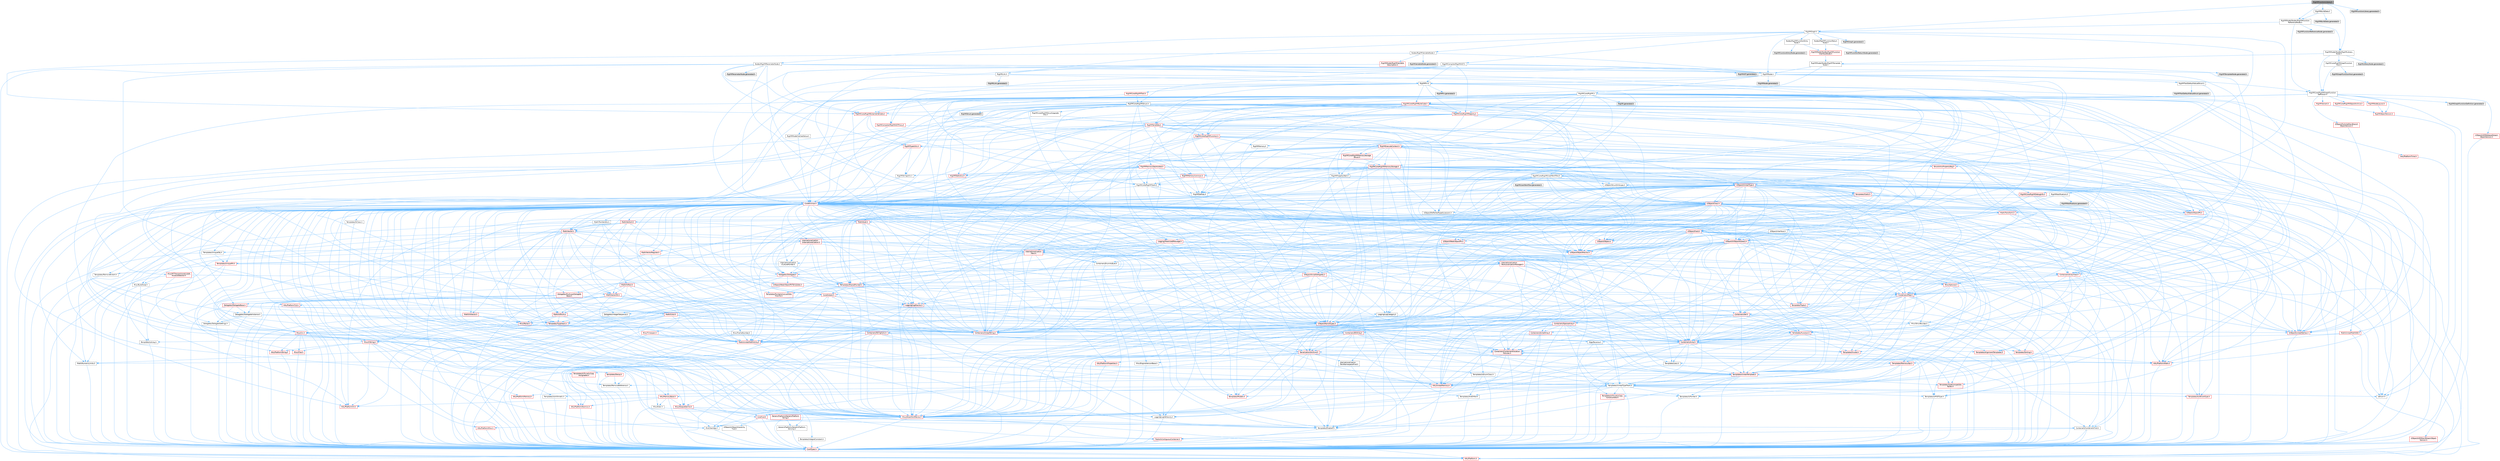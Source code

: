 digraph "RigVMFunctionLibrary.h"
{
 // INTERACTIVE_SVG=YES
 // LATEX_PDF_SIZE
  bgcolor="transparent";
  edge [fontname=Helvetica,fontsize=10,labelfontname=Helvetica,labelfontsize=10];
  node [fontname=Helvetica,fontsize=10,shape=box,height=0.2,width=0.4];
  Node1 [id="Node000001",label="RigVMFunctionLibrary.h",height=0.2,width=0.4,color="gray40", fillcolor="grey60", style="filled", fontcolor="black",tooltip=" "];
  Node1 -> Node2 [id="edge1_Node000001_Node000002",color="steelblue1",style="solid",tooltip=" "];
  Node2 [id="Node000002",label="RigVMGraph.h",height=0.2,width=0.4,color="grey40", fillcolor="white", style="filled",URL="$d7/dfd/RigVMGraph_8h.html",tooltip=" "];
  Node2 -> Node3 [id="edge2_Node000002_Node000003",color="steelblue1",style="solid",tooltip=" "];
  Node3 [id="Node000003",label="RigVMNode.h",height=0.2,width=0.4,color="grey40", fillcolor="white", style="filled",URL="$df/d31/RigVMNode_8h.html",tooltip=" "];
  Node3 -> Node4 [id="edge3_Node000003_Node000004",color="steelblue1",style="solid",tooltip=" "];
  Node4 [id="Node000004",label="RigVMPin.h",height=0.2,width=0.4,color="grey40", fillcolor="white", style="filled",URL="$d3/d56/RigVMPin_8h.html",tooltip=" "];
  Node4 -> Node5 [id="edge4_Node000004_Node000005",color="steelblue1",style="solid",tooltip=" "];
  Node5 [id="Node000005",label="CoreMinimal.h",height=0.2,width=0.4,color="red", fillcolor="#FFF0F0", style="filled",URL="$d7/d67/CoreMinimal_8h.html",tooltip=" "];
  Node5 -> Node6 [id="edge5_Node000005_Node000006",color="steelblue1",style="solid",tooltip=" "];
  Node6 [id="Node000006",label="CoreTypes.h",height=0.2,width=0.4,color="red", fillcolor="#FFF0F0", style="filled",URL="$dc/dec/CoreTypes_8h.html",tooltip=" "];
  Node6 -> Node7 [id="edge6_Node000006_Node000007",color="steelblue1",style="solid",tooltip=" "];
  Node7 [id="Node000007",label="HAL/Platform.h",height=0.2,width=0.4,color="red", fillcolor="#FFF0F0", style="filled",URL="$d9/dd0/Platform_8h.html",tooltip=" "];
  Node5 -> Node20 [id="edge7_Node000005_Node000020",color="steelblue1",style="solid",tooltip=" "];
  Node20 [id="Node000020",label="CoreFwd.h",height=0.2,width=0.4,color="red", fillcolor="#FFF0F0", style="filled",URL="$d1/d1e/CoreFwd_8h.html",tooltip=" "];
  Node20 -> Node6 [id="edge8_Node000020_Node000006",color="steelblue1",style="solid",tooltip=" "];
  Node20 -> Node21 [id="edge9_Node000020_Node000021",color="steelblue1",style="solid",tooltip=" "];
  Node21 [id="Node000021",label="Containers/ContainersFwd.h",height=0.2,width=0.4,color="grey40", fillcolor="white", style="filled",URL="$d4/d0a/ContainersFwd_8h.html",tooltip=" "];
  Node21 -> Node7 [id="edge10_Node000021_Node000007",color="steelblue1",style="solid",tooltip=" "];
  Node21 -> Node6 [id="edge11_Node000021_Node000006",color="steelblue1",style="solid",tooltip=" "];
  Node21 -> Node22 [id="edge12_Node000021_Node000022",color="steelblue1",style="solid",tooltip=" "];
  Node22 [id="Node000022",label="Traits/IsContiguousContainer.h",height=0.2,width=0.4,color="red", fillcolor="#FFF0F0", style="filled",URL="$d5/d3c/IsContiguousContainer_8h.html",tooltip=" "];
  Node22 -> Node6 [id="edge13_Node000022_Node000006",color="steelblue1",style="solid",tooltip=" "];
  Node20 -> Node26 [id="edge14_Node000020_Node000026",color="steelblue1",style="solid",tooltip=" "];
  Node26 [id="Node000026",label="UObject/UObjectHierarchy\lFwd.h",height=0.2,width=0.4,color="grey40", fillcolor="white", style="filled",URL="$d3/d13/UObjectHierarchyFwd_8h.html",tooltip=" "];
  Node5 -> Node26 [id="edge15_Node000005_Node000026",color="steelblue1",style="solid",tooltip=" "];
  Node5 -> Node21 [id="edge16_Node000005_Node000021",color="steelblue1",style="solid",tooltip=" "];
  Node5 -> Node27 [id="edge17_Node000005_Node000027",color="steelblue1",style="solid",tooltip=" "];
  Node27 [id="Node000027",label="Misc/VarArgs.h",height=0.2,width=0.4,color="grey40", fillcolor="white", style="filled",URL="$d5/d6f/VarArgs_8h.html",tooltip=" "];
  Node27 -> Node6 [id="edge18_Node000027_Node000006",color="steelblue1",style="solid",tooltip=" "];
  Node5 -> Node28 [id="edge19_Node000005_Node000028",color="steelblue1",style="solid",tooltip=" "];
  Node28 [id="Node000028",label="Logging/LogVerbosity.h",height=0.2,width=0.4,color="grey40", fillcolor="white", style="filled",URL="$d2/d8f/LogVerbosity_8h.html",tooltip=" "];
  Node28 -> Node6 [id="edge20_Node000028_Node000006",color="steelblue1",style="solid",tooltip=" "];
  Node5 -> Node29 [id="edge21_Node000005_Node000029",color="steelblue1",style="solid",tooltip=" "];
  Node29 [id="Node000029",label="Misc/OutputDevice.h",height=0.2,width=0.4,color="red", fillcolor="#FFF0F0", style="filled",URL="$d7/d32/OutputDevice_8h.html",tooltip=" "];
  Node29 -> Node20 [id="edge22_Node000029_Node000020",color="steelblue1",style="solid",tooltip=" "];
  Node29 -> Node6 [id="edge23_Node000029_Node000006",color="steelblue1",style="solid",tooltip=" "];
  Node29 -> Node28 [id="edge24_Node000029_Node000028",color="steelblue1",style="solid",tooltip=" "];
  Node29 -> Node27 [id="edge25_Node000029_Node000027",color="steelblue1",style="solid",tooltip=" "];
  Node5 -> Node35 [id="edge26_Node000005_Node000035",color="steelblue1",style="solid",tooltip=" "];
  Node35 [id="Node000035",label="HAL/PlatformCrt.h",height=0.2,width=0.4,color="red", fillcolor="#FFF0F0", style="filled",URL="$d8/d75/PlatformCrt_8h.html",tooltip=" "];
  Node5 -> Node45 [id="edge27_Node000005_Node000045",color="steelblue1",style="solid",tooltip=" "];
  Node45 [id="Node000045",label="HAL/PlatformMisc.h",height=0.2,width=0.4,color="red", fillcolor="#FFF0F0", style="filled",URL="$d0/df5/PlatformMisc_8h.html",tooltip=" "];
  Node45 -> Node6 [id="edge28_Node000045_Node000006",color="steelblue1",style="solid",tooltip=" "];
  Node5 -> Node64 [id="edge29_Node000005_Node000064",color="steelblue1",style="solid",tooltip=" "];
  Node64 [id="Node000064",label="Misc/AssertionMacros.h",height=0.2,width=0.4,color="red", fillcolor="#FFF0F0", style="filled",URL="$d0/dfa/AssertionMacros_8h.html",tooltip=" "];
  Node64 -> Node6 [id="edge30_Node000064_Node000006",color="steelblue1",style="solid",tooltip=" "];
  Node64 -> Node7 [id="edge31_Node000064_Node000007",color="steelblue1",style="solid",tooltip=" "];
  Node64 -> Node45 [id="edge32_Node000064_Node000045",color="steelblue1",style="solid",tooltip=" "];
  Node64 -> Node65 [id="edge33_Node000064_Node000065",color="steelblue1",style="solid",tooltip=" "];
  Node65 [id="Node000065",label="Templates/EnableIf.h",height=0.2,width=0.4,color="grey40", fillcolor="white", style="filled",URL="$d7/d60/EnableIf_8h.html",tooltip=" "];
  Node65 -> Node6 [id="edge34_Node000065_Node000006",color="steelblue1",style="solid",tooltip=" "];
  Node64 -> Node27 [id="edge35_Node000064_Node000027",color="steelblue1",style="solid",tooltip=" "];
  Node5 -> Node73 [id="edge36_Node000005_Node000073",color="steelblue1",style="solid",tooltip=" "];
  Node73 [id="Node000073",label="Templates/IsPointer.h",height=0.2,width=0.4,color="grey40", fillcolor="white", style="filled",URL="$d7/d05/IsPointer_8h.html",tooltip=" "];
  Node73 -> Node6 [id="edge37_Node000073_Node000006",color="steelblue1",style="solid",tooltip=" "];
  Node5 -> Node74 [id="edge38_Node000005_Node000074",color="steelblue1",style="solid",tooltip=" "];
  Node74 [id="Node000074",label="HAL/PlatformMemory.h",height=0.2,width=0.4,color="red", fillcolor="#FFF0F0", style="filled",URL="$de/d68/PlatformMemory_8h.html",tooltip=" "];
  Node74 -> Node6 [id="edge39_Node000074_Node000006",color="steelblue1",style="solid",tooltip=" "];
  Node5 -> Node57 [id="edge40_Node000005_Node000057",color="steelblue1",style="solid",tooltip=" "];
  Node57 [id="Node000057",label="HAL/PlatformAtomics.h",height=0.2,width=0.4,color="red", fillcolor="#FFF0F0", style="filled",URL="$d3/d36/PlatformAtomics_8h.html",tooltip=" "];
  Node57 -> Node6 [id="edge41_Node000057_Node000006",color="steelblue1",style="solid",tooltip=" "];
  Node5 -> Node79 [id="edge42_Node000005_Node000079",color="steelblue1",style="solid",tooltip=" "];
  Node79 [id="Node000079",label="Misc/Exec.h",height=0.2,width=0.4,color="grey40", fillcolor="white", style="filled",URL="$de/ddb/Exec_8h.html",tooltip=" "];
  Node79 -> Node6 [id="edge43_Node000079_Node000006",color="steelblue1",style="solid",tooltip=" "];
  Node79 -> Node64 [id="edge44_Node000079_Node000064",color="steelblue1",style="solid",tooltip=" "];
  Node5 -> Node80 [id="edge45_Node000005_Node000080",color="steelblue1",style="solid",tooltip=" "];
  Node80 [id="Node000080",label="HAL/MemoryBase.h",height=0.2,width=0.4,color="red", fillcolor="#FFF0F0", style="filled",URL="$d6/d9f/MemoryBase_8h.html",tooltip=" "];
  Node80 -> Node6 [id="edge46_Node000080_Node000006",color="steelblue1",style="solid",tooltip=" "];
  Node80 -> Node57 [id="edge47_Node000080_Node000057",color="steelblue1",style="solid",tooltip=" "];
  Node80 -> Node35 [id="edge48_Node000080_Node000035",color="steelblue1",style="solid",tooltip=" "];
  Node80 -> Node79 [id="edge49_Node000080_Node000079",color="steelblue1",style="solid",tooltip=" "];
  Node80 -> Node29 [id="edge50_Node000080_Node000029",color="steelblue1",style="solid",tooltip=" "];
  Node5 -> Node90 [id="edge51_Node000005_Node000090",color="steelblue1",style="solid",tooltip=" "];
  Node90 [id="Node000090",label="HAL/UnrealMemory.h",height=0.2,width=0.4,color="red", fillcolor="#FFF0F0", style="filled",URL="$d9/d96/UnrealMemory_8h.html",tooltip=" "];
  Node90 -> Node6 [id="edge52_Node000090_Node000006",color="steelblue1",style="solid",tooltip=" "];
  Node90 -> Node80 [id="edge53_Node000090_Node000080",color="steelblue1",style="solid",tooltip=" "];
  Node90 -> Node74 [id="edge54_Node000090_Node000074",color="steelblue1",style="solid",tooltip=" "];
  Node90 -> Node73 [id="edge55_Node000090_Node000073",color="steelblue1",style="solid",tooltip=" "];
  Node5 -> Node92 [id="edge56_Node000005_Node000092",color="steelblue1",style="solid",tooltip=" "];
  Node92 [id="Node000092",label="Templates/IsArithmetic.h",height=0.2,width=0.4,color="grey40", fillcolor="white", style="filled",URL="$d2/d5d/IsArithmetic_8h.html",tooltip=" "];
  Node92 -> Node6 [id="edge57_Node000092_Node000006",color="steelblue1",style="solid",tooltip=" "];
  Node5 -> Node86 [id="edge58_Node000005_Node000086",color="steelblue1",style="solid",tooltip=" "];
  Node86 [id="Node000086",label="Templates/AndOrNot.h",height=0.2,width=0.4,color="grey40", fillcolor="white", style="filled",URL="$db/d0a/AndOrNot_8h.html",tooltip=" "];
  Node86 -> Node6 [id="edge59_Node000086_Node000006",color="steelblue1",style="solid",tooltip=" "];
  Node5 -> Node93 [id="edge60_Node000005_Node000093",color="steelblue1",style="solid",tooltip=" "];
  Node93 [id="Node000093",label="Templates/IsPODType.h",height=0.2,width=0.4,color="grey40", fillcolor="white", style="filled",URL="$d7/db1/IsPODType_8h.html",tooltip=" "];
  Node93 -> Node6 [id="edge61_Node000093_Node000006",color="steelblue1",style="solid",tooltip=" "];
  Node5 -> Node94 [id="edge62_Node000005_Node000094",color="steelblue1",style="solid",tooltip=" "];
  Node94 [id="Node000094",label="Templates/IsUECoreType.h",height=0.2,width=0.4,color="red", fillcolor="#FFF0F0", style="filled",URL="$d1/db8/IsUECoreType_8h.html",tooltip=" "];
  Node94 -> Node6 [id="edge63_Node000094_Node000006",color="steelblue1",style="solid",tooltip=" "];
  Node5 -> Node87 [id="edge64_Node000005_Node000087",color="steelblue1",style="solid",tooltip=" "];
  Node87 [id="Node000087",label="Templates/IsTriviallyCopy\lConstructible.h",height=0.2,width=0.4,color="red", fillcolor="#FFF0F0", style="filled",URL="$d3/d78/IsTriviallyCopyConstructible_8h.html",tooltip=" "];
  Node87 -> Node6 [id="edge65_Node000087_Node000006",color="steelblue1",style="solid",tooltip=" "];
  Node5 -> Node95 [id="edge66_Node000005_Node000095",color="steelblue1",style="solid",tooltip=" "];
  Node95 [id="Node000095",label="Templates/UnrealTypeTraits.h",height=0.2,width=0.4,color="grey40", fillcolor="white", style="filled",URL="$d2/d2d/UnrealTypeTraits_8h.html",tooltip=" "];
  Node95 -> Node6 [id="edge67_Node000095_Node000006",color="steelblue1",style="solid",tooltip=" "];
  Node95 -> Node73 [id="edge68_Node000095_Node000073",color="steelblue1",style="solid",tooltip=" "];
  Node95 -> Node64 [id="edge69_Node000095_Node000064",color="steelblue1",style="solid",tooltip=" "];
  Node95 -> Node86 [id="edge70_Node000095_Node000086",color="steelblue1",style="solid",tooltip=" "];
  Node95 -> Node65 [id="edge71_Node000095_Node000065",color="steelblue1",style="solid",tooltip=" "];
  Node95 -> Node92 [id="edge72_Node000095_Node000092",color="steelblue1",style="solid",tooltip=" "];
  Node95 -> Node32 [id="edge73_Node000095_Node000032",color="steelblue1",style="solid",tooltip=" "];
  Node32 [id="Node000032",label="IsEnum.h",height=0.2,width=0.4,color="grey40", fillcolor="white", style="filled",URL="$d4/de5/IsEnum_8h.html",tooltip=" "];
  Node95 -> Node96 [id="edge74_Node000095_Node000096",color="steelblue1",style="solid",tooltip=" "];
  Node96 [id="Node000096",label="Templates/Models.h",height=0.2,width=0.4,color="red", fillcolor="#FFF0F0", style="filled",URL="$d3/d0c/Models_8h.html",tooltip=" "];
  Node95 -> Node93 [id="edge75_Node000095_Node000093",color="steelblue1",style="solid",tooltip=" "];
  Node95 -> Node94 [id="edge76_Node000095_Node000094",color="steelblue1",style="solid",tooltip=" "];
  Node95 -> Node87 [id="edge77_Node000095_Node000087",color="steelblue1",style="solid",tooltip=" "];
  Node5 -> Node65 [id="edge78_Node000005_Node000065",color="steelblue1",style="solid",tooltip=" "];
  Node5 -> Node97 [id="edge79_Node000005_Node000097",color="steelblue1",style="solid",tooltip=" "];
  Node97 [id="Node000097",label="Templates/RemoveReference.h",height=0.2,width=0.4,color="grey40", fillcolor="white", style="filled",URL="$da/dbe/RemoveReference_8h.html",tooltip=" "];
  Node97 -> Node6 [id="edge80_Node000097_Node000006",color="steelblue1",style="solid",tooltip=" "];
  Node5 -> Node98 [id="edge81_Node000005_Node000098",color="steelblue1",style="solid",tooltip=" "];
  Node98 [id="Node000098",label="Templates/IntegralConstant.h",height=0.2,width=0.4,color="grey40", fillcolor="white", style="filled",URL="$db/d1b/IntegralConstant_8h.html",tooltip=" "];
  Node98 -> Node6 [id="edge82_Node000098_Node000006",color="steelblue1",style="solid",tooltip=" "];
  Node5 -> Node99 [id="edge83_Node000005_Node000099",color="steelblue1",style="solid",tooltip=" "];
  Node99 [id="Node000099",label="Templates/IsClass.h",height=0.2,width=0.4,color="grey40", fillcolor="white", style="filled",URL="$db/dcb/IsClass_8h.html",tooltip=" "];
  Node99 -> Node6 [id="edge84_Node000099_Node000006",color="steelblue1",style="solid",tooltip=" "];
  Node5 -> Node100 [id="edge85_Node000005_Node000100",color="steelblue1",style="solid",tooltip=" "];
  Node100 [id="Node000100",label="Templates/TypeCompatible\lBytes.h",height=0.2,width=0.4,color="red", fillcolor="#FFF0F0", style="filled",URL="$df/d0a/TypeCompatibleBytes_8h.html",tooltip=" "];
  Node100 -> Node6 [id="edge86_Node000100_Node000006",color="steelblue1",style="solid",tooltip=" "];
  Node5 -> Node22 [id="edge87_Node000005_Node000022",color="steelblue1",style="solid",tooltip=" "];
  Node5 -> Node101 [id="edge88_Node000005_Node000101",color="steelblue1",style="solid",tooltip=" "];
  Node101 [id="Node000101",label="Templates/UnrealTemplate.h",height=0.2,width=0.4,color="red", fillcolor="#FFF0F0", style="filled",URL="$d4/d24/UnrealTemplate_8h.html",tooltip=" "];
  Node101 -> Node6 [id="edge89_Node000101_Node000006",color="steelblue1",style="solid",tooltip=" "];
  Node101 -> Node73 [id="edge90_Node000101_Node000073",color="steelblue1",style="solid",tooltip=" "];
  Node101 -> Node90 [id="edge91_Node000101_Node000090",color="steelblue1",style="solid",tooltip=" "];
  Node101 -> Node95 [id="edge92_Node000101_Node000095",color="steelblue1",style="solid",tooltip=" "];
  Node101 -> Node97 [id="edge93_Node000101_Node000097",color="steelblue1",style="solid",tooltip=" "];
  Node101 -> Node100 [id="edge94_Node000101_Node000100",color="steelblue1",style="solid",tooltip=" "];
  Node101 -> Node22 [id="edge95_Node000101_Node000022",color="steelblue1",style="solid",tooltip=" "];
  Node5 -> Node50 [id="edge96_Node000005_Node000050",color="steelblue1",style="solid",tooltip=" "];
  Node50 [id="Node000050",label="Math/NumericLimits.h",height=0.2,width=0.4,color="grey40", fillcolor="white", style="filled",URL="$df/d1b/NumericLimits_8h.html",tooltip=" "];
  Node50 -> Node6 [id="edge97_Node000050_Node000006",color="steelblue1",style="solid",tooltip=" "];
  Node5 -> Node105 [id="edge98_Node000005_Node000105",color="steelblue1",style="solid",tooltip=" "];
  Node105 [id="Node000105",label="HAL/PlatformMath.h",height=0.2,width=0.4,color="red", fillcolor="#FFF0F0", style="filled",URL="$dc/d53/PlatformMath_8h.html",tooltip=" "];
  Node105 -> Node6 [id="edge99_Node000105_Node000006",color="steelblue1",style="solid",tooltip=" "];
  Node5 -> Node88 [id="edge100_Node000005_Node000088",color="steelblue1",style="solid",tooltip=" "];
  Node88 [id="Node000088",label="Templates/IsTriviallyCopy\lAssignable.h",height=0.2,width=0.4,color="red", fillcolor="#FFF0F0", style="filled",URL="$d2/df2/IsTriviallyCopyAssignable_8h.html",tooltip=" "];
  Node88 -> Node6 [id="edge101_Node000088_Node000006",color="steelblue1",style="solid",tooltip=" "];
  Node5 -> Node113 [id="edge102_Node000005_Node000113",color="steelblue1",style="solid",tooltip=" "];
  Node113 [id="Node000113",label="Templates/MemoryOps.h",height=0.2,width=0.4,color="red", fillcolor="#FFF0F0", style="filled",URL="$db/dea/MemoryOps_8h.html",tooltip=" "];
  Node113 -> Node6 [id="edge103_Node000113_Node000006",color="steelblue1",style="solid",tooltip=" "];
  Node113 -> Node90 [id="edge104_Node000113_Node000090",color="steelblue1",style="solid",tooltip=" "];
  Node113 -> Node88 [id="edge105_Node000113_Node000088",color="steelblue1",style="solid",tooltip=" "];
  Node113 -> Node87 [id="edge106_Node000113_Node000087",color="steelblue1",style="solid",tooltip=" "];
  Node113 -> Node95 [id="edge107_Node000113_Node000095",color="steelblue1",style="solid",tooltip=" "];
  Node5 -> Node114 [id="edge108_Node000005_Node000114",color="steelblue1",style="solid",tooltip=" "];
  Node114 [id="Node000114",label="Containers/ContainerAllocation\lPolicies.h",height=0.2,width=0.4,color="red", fillcolor="#FFF0F0", style="filled",URL="$d7/dff/ContainerAllocationPolicies_8h.html",tooltip=" "];
  Node114 -> Node6 [id="edge109_Node000114_Node000006",color="steelblue1",style="solid",tooltip=" "];
  Node114 -> Node114 [id="edge110_Node000114_Node000114",color="steelblue1",style="solid",tooltip=" "];
  Node114 -> Node105 [id="edge111_Node000114_Node000105",color="steelblue1",style="solid",tooltip=" "];
  Node114 -> Node90 [id="edge112_Node000114_Node000090",color="steelblue1",style="solid",tooltip=" "];
  Node114 -> Node50 [id="edge113_Node000114_Node000050",color="steelblue1",style="solid",tooltip=" "];
  Node114 -> Node64 [id="edge114_Node000114_Node000064",color="steelblue1",style="solid",tooltip=" "];
  Node114 -> Node113 [id="edge115_Node000114_Node000113",color="steelblue1",style="solid",tooltip=" "];
  Node114 -> Node100 [id="edge116_Node000114_Node000100",color="steelblue1",style="solid",tooltip=" "];
  Node5 -> Node117 [id="edge117_Node000005_Node000117",color="steelblue1",style="solid",tooltip=" "];
  Node117 [id="Node000117",label="Templates/IsEnumClass.h",height=0.2,width=0.4,color="grey40", fillcolor="white", style="filled",URL="$d7/d15/IsEnumClass_8h.html",tooltip=" "];
  Node117 -> Node6 [id="edge118_Node000117_Node000006",color="steelblue1",style="solid",tooltip=" "];
  Node117 -> Node86 [id="edge119_Node000117_Node000086",color="steelblue1",style="solid",tooltip=" "];
  Node5 -> Node118 [id="edge120_Node000005_Node000118",color="steelblue1",style="solid",tooltip=" "];
  Node118 [id="Node000118",label="HAL/PlatformProperties.h",height=0.2,width=0.4,color="red", fillcolor="#FFF0F0", style="filled",URL="$d9/db0/PlatformProperties_8h.html",tooltip=" "];
  Node118 -> Node6 [id="edge121_Node000118_Node000006",color="steelblue1",style="solid",tooltip=" "];
  Node5 -> Node121 [id="edge122_Node000005_Node000121",color="steelblue1",style="solid",tooltip=" "];
  Node121 [id="Node000121",label="Misc/EngineVersionBase.h",height=0.2,width=0.4,color="grey40", fillcolor="white", style="filled",URL="$d5/d2b/EngineVersionBase_8h.html",tooltip=" "];
  Node121 -> Node6 [id="edge123_Node000121_Node000006",color="steelblue1",style="solid",tooltip=" "];
  Node5 -> Node122 [id="edge124_Node000005_Node000122",color="steelblue1",style="solid",tooltip=" "];
  Node122 [id="Node000122",label="Internationalization\l/TextNamespaceFwd.h",height=0.2,width=0.4,color="grey40", fillcolor="white", style="filled",URL="$d8/d97/TextNamespaceFwd_8h.html",tooltip=" "];
  Node122 -> Node6 [id="edge125_Node000122_Node000006",color="steelblue1",style="solid",tooltip=" "];
  Node5 -> Node123 [id="edge126_Node000005_Node000123",color="steelblue1",style="solid",tooltip=" "];
  Node123 [id="Node000123",label="Serialization/Archive.h",height=0.2,width=0.4,color="red", fillcolor="#FFF0F0", style="filled",URL="$d7/d3b/Archive_8h.html",tooltip=" "];
  Node123 -> Node20 [id="edge127_Node000123_Node000020",color="steelblue1",style="solid",tooltip=" "];
  Node123 -> Node6 [id="edge128_Node000123_Node000006",color="steelblue1",style="solid",tooltip=" "];
  Node123 -> Node118 [id="edge129_Node000123_Node000118",color="steelblue1",style="solid",tooltip=" "];
  Node123 -> Node122 [id="edge130_Node000123_Node000122",color="steelblue1",style="solid",tooltip=" "];
  Node123 -> Node64 [id="edge131_Node000123_Node000064",color="steelblue1",style="solid",tooltip=" "];
  Node123 -> Node121 [id="edge132_Node000123_Node000121",color="steelblue1",style="solid",tooltip=" "];
  Node123 -> Node27 [id="edge133_Node000123_Node000027",color="steelblue1",style="solid",tooltip=" "];
  Node123 -> Node65 [id="edge134_Node000123_Node000065",color="steelblue1",style="solid",tooltip=" "];
  Node123 -> Node117 [id="edge135_Node000123_Node000117",color="steelblue1",style="solid",tooltip=" "];
  Node123 -> Node101 [id="edge136_Node000123_Node000101",color="steelblue1",style="solid",tooltip=" "];
  Node5 -> Node127 [id="edge137_Node000005_Node000127",color="steelblue1",style="solid",tooltip=" "];
  Node127 [id="Node000127",label="Templates/Less.h",height=0.2,width=0.4,color="grey40", fillcolor="white", style="filled",URL="$de/dc8/Less_8h.html",tooltip=" "];
  Node127 -> Node6 [id="edge138_Node000127_Node000006",color="steelblue1",style="solid",tooltip=" "];
  Node127 -> Node101 [id="edge139_Node000127_Node000101",color="steelblue1",style="solid",tooltip=" "];
  Node5 -> Node128 [id="edge140_Node000005_Node000128",color="steelblue1",style="solid",tooltip=" "];
  Node128 [id="Node000128",label="Templates/Sorting.h",height=0.2,width=0.4,color="red", fillcolor="#FFF0F0", style="filled",URL="$d3/d9e/Sorting_8h.html",tooltip=" "];
  Node128 -> Node6 [id="edge141_Node000128_Node000006",color="steelblue1",style="solid",tooltip=" "];
  Node128 -> Node105 [id="edge142_Node000128_Node000105",color="steelblue1",style="solid",tooltip=" "];
  Node128 -> Node127 [id="edge143_Node000128_Node000127",color="steelblue1",style="solid",tooltip=" "];
  Node5 -> Node139 [id="edge144_Node000005_Node000139",color="steelblue1",style="solid",tooltip=" "];
  Node139 [id="Node000139",label="Misc/Char.h",height=0.2,width=0.4,color="red", fillcolor="#FFF0F0", style="filled",URL="$d0/d58/Char_8h.html",tooltip=" "];
  Node139 -> Node6 [id="edge145_Node000139_Node000006",color="steelblue1",style="solid",tooltip=" "];
  Node5 -> Node142 [id="edge146_Node000005_Node000142",color="steelblue1",style="solid",tooltip=" "];
  Node142 [id="Node000142",label="GenericPlatform/GenericPlatform\lStricmp.h",height=0.2,width=0.4,color="grey40", fillcolor="white", style="filled",URL="$d2/d86/GenericPlatformStricmp_8h.html",tooltip=" "];
  Node142 -> Node6 [id="edge147_Node000142_Node000006",color="steelblue1",style="solid",tooltip=" "];
  Node5 -> Node143 [id="edge148_Node000005_Node000143",color="steelblue1",style="solid",tooltip=" "];
  Node143 [id="Node000143",label="GenericPlatform/GenericPlatform\lString.h",height=0.2,width=0.4,color="red", fillcolor="#FFF0F0", style="filled",URL="$dd/d20/GenericPlatformString_8h.html",tooltip=" "];
  Node143 -> Node6 [id="edge149_Node000143_Node000006",color="steelblue1",style="solid",tooltip=" "];
  Node143 -> Node142 [id="edge150_Node000143_Node000142",color="steelblue1",style="solid",tooltip=" "];
  Node143 -> Node65 [id="edge151_Node000143_Node000065",color="steelblue1",style="solid",tooltip=" "];
  Node5 -> Node76 [id="edge152_Node000005_Node000076",color="steelblue1",style="solid",tooltip=" "];
  Node76 [id="Node000076",label="HAL/PlatformString.h",height=0.2,width=0.4,color="red", fillcolor="#FFF0F0", style="filled",URL="$db/db5/PlatformString_8h.html",tooltip=" "];
  Node76 -> Node6 [id="edge153_Node000076_Node000006",color="steelblue1",style="solid",tooltip=" "];
  Node5 -> Node146 [id="edge154_Node000005_Node000146",color="steelblue1",style="solid",tooltip=" "];
  Node146 [id="Node000146",label="Misc/CString.h",height=0.2,width=0.4,color="red", fillcolor="#FFF0F0", style="filled",URL="$d2/d49/CString_8h.html",tooltip=" "];
  Node146 -> Node6 [id="edge155_Node000146_Node000006",color="steelblue1",style="solid",tooltip=" "];
  Node146 -> Node35 [id="edge156_Node000146_Node000035",color="steelblue1",style="solid",tooltip=" "];
  Node146 -> Node76 [id="edge157_Node000146_Node000076",color="steelblue1",style="solid",tooltip=" "];
  Node146 -> Node64 [id="edge158_Node000146_Node000064",color="steelblue1",style="solid",tooltip=" "];
  Node146 -> Node139 [id="edge159_Node000146_Node000139",color="steelblue1",style="solid",tooltip=" "];
  Node146 -> Node27 [id="edge160_Node000146_Node000027",color="steelblue1",style="solid",tooltip=" "];
  Node5 -> Node147 [id="edge161_Node000005_Node000147",color="steelblue1",style="solid",tooltip=" "];
  Node147 [id="Node000147",label="Misc/Crc.h",height=0.2,width=0.4,color="red", fillcolor="#FFF0F0", style="filled",URL="$d4/dd2/Crc_8h.html",tooltip=" "];
  Node147 -> Node6 [id="edge162_Node000147_Node000006",color="steelblue1",style="solid",tooltip=" "];
  Node147 -> Node76 [id="edge163_Node000147_Node000076",color="steelblue1",style="solid",tooltip=" "];
  Node147 -> Node64 [id="edge164_Node000147_Node000064",color="steelblue1",style="solid",tooltip=" "];
  Node147 -> Node146 [id="edge165_Node000147_Node000146",color="steelblue1",style="solid",tooltip=" "];
  Node147 -> Node139 [id="edge166_Node000147_Node000139",color="steelblue1",style="solid",tooltip=" "];
  Node147 -> Node95 [id="edge167_Node000147_Node000095",color="steelblue1",style="solid",tooltip=" "];
  Node5 -> Node138 [id="edge168_Node000005_Node000138",color="steelblue1",style="solid",tooltip=" "];
  Node138 [id="Node000138",label="Math/UnrealMathUtility.h",height=0.2,width=0.4,color="red", fillcolor="#FFF0F0", style="filled",URL="$db/db8/UnrealMathUtility_8h.html",tooltip=" "];
  Node138 -> Node6 [id="edge169_Node000138_Node000006",color="steelblue1",style="solid",tooltip=" "];
  Node138 -> Node64 [id="edge170_Node000138_Node000064",color="steelblue1",style="solid",tooltip=" "];
  Node138 -> Node105 [id="edge171_Node000138_Node000105",color="steelblue1",style="solid",tooltip=" "];
  Node5 -> Node148 [id="edge172_Node000005_Node000148",color="steelblue1",style="solid",tooltip=" "];
  Node148 [id="Node000148",label="Containers/UnrealString.h",height=0.2,width=0.4,color="red", fillcolor="#FFF0F0", style="filled",URL="$d5/dba/UnrealString_8h.html",tooltip=" "];
  Node5 -> Node152 [id="edge173_Node000005_Node000152",color="steelblue1",style="solid",tooltip=" "];
  Node152 [id="Node000152",label="Containers/Array.h",height=0.2,width=0.4,color="red", fillcolor="#FFF0F0", style="filled",URL="$df/dd0/Array_8h.html",tooltip=" "];
  Node152 -> Node6 [id="edge174_Node000152_Node000006",color="steelblue1",style="solid",tooltip=" "];
  Node152 -> Node64 [id="edge175_Node000152_Node000064",color="steelblue1",style="solid",tooltip=" "];
  Node152 -> Node90 [id="edge176_Node000152_Node000090",color="steelblue1",style="solid",tooltip=" "];
  Node152 -> Node95 [id="edge177_Node000152_Node000095",color="steelblue1",style="solid",tooltip=" "];
  Node152 -> Node101 [id="edge178_Node000152_Node000101",color="steelblue1",style="solid",tooltip=" "];
  Node152 -> Node114 [id="edge179_Node000152_Node000114",color="steelblue1",style="solid",tooltip=" "];
  Node152 -> Node123 [id="edge180_Node000152_Node000123",color="steelblue1",style="solid",tooltip=" "];
  Node152 -> Node131 [id="edge181_Node000152_Node000131",color="steelblue1",style="solid",tooltip=" "];
  Node131 [id="Node000131",label="Templates/Invoke.h",height=0.2,width=0.4,color="red", fillcolor="#FFF0F0", style="filled",URL="$d7/deb/Invoke_8h.html",tooltip=" "];
  Node131 -> Node6 [id="edge182_Node000131_Node000006",color="steelblue1",style="solid",tooltip=" "];
  Node131 -> Node101 [id="edge183_Node000131_Node000101",color="steelblue1",style="solid",tooltip=" "];
  Node152 -> Node127 [id="edge184_Node000152_Node000127",color="steelblue1",style="solid",tooltip=" "];
  Node152 -> Node128 [id="edge185_Node000152_Node000128",color="steelblue1",style="solid",tooltip=" "];
  Node152 -> Node175 [id="edge186_Node000152_Node000175",color="steelblue1",style="solid",tooltip=" "];
  Node175 [id="Node000175",label="Templates/AlignmentTemplates.h",height=0.2,width=0.4,color="red", fillcolor="#FFF0F0", style="filled",URL="$dd/d32/AlignmentTemplates_8h.html",tooltip=" "];
  Node175 -> Node6 [id="edge187_Node000175_Node000006",color="steelblue1",style="solid",tooltip=" "];
  Node175 -> Node73 [id="edge188_Node000175_Node000073",color="steelblue1",style="solid",tooltip=" "];
  Node5 -> Node176 [id="edge189_Node000005_Node000176",color="steelblue1",style="solid",tooltip=" "];
  Node176 [id="Node000176",label="Misc/FrameNumber.h",height=0.2,width=0.4,color="grey40", fillcolor="white", style="filled",URL="$dd/dbd/FrameNumber_8h.html",tooltip=" "];
  Node176 -> Node6 [id="edge190_Node000176_Node000006",color="steelblue1",style="solid",tooltip=" "];
  Node176 -> Node50 [id="edge191_Node000176_Node000050",color="steelblue1",style="solid",tooltip=" "];
  Node176 -> Node138 [id="edge192_Node000176_Node000138",color="steelblue1",style="solid",tooltip=" "];
  Node176 -> Node65 [id="edge193_Node000176_Node000065",color="steelblue1",style="solid",tooltip=" "];
  Node176 -> Node95 [id="edge194_Node000176_Node000095",color="steelblue1",style="solid",tooltip=" "];
  Node5 -> Node177 [id="edge195_Node000005_Node000177",color="steelblue1",style="solid",tooltip=" "];
  Node177 [id="Node000177",label="Misc/Timespan.h",height=0.2,width=0.4,color="red", fillcolor="#FFF0F0", style="filled",URL="$da/dd9/Timespan_8h.html",tooltip=" "];
  Node177 -> Node6 [id="edge196_Node000177_Node000006",color="steelblue1",style="solid",tooltip=" "];
  Node177 -> Node138 [id="edge197_Node000177_Node000138",color="steelblue1",style="solid",tooltip=" "];
  Node177 -> Node64 [id="edge198_Node000177_Node000064",color="steelblue1",style="solid",tooltip=" "];
  Node5 -> Node179 [id="edge199_Node000005_Node000179",color="steelblue1",style="solid",tooltip=" "];
  Node179 [id="Node000179",label="Containers/StringConv.h",height=0.2,width=0.4,color="red", fillcolor="#FFF0F0", style="filled",URL="$d3/ddf/StringConv_8h.html",tooltip=" "];
  Node179 -> Node6 [id="edge200_Node000179_Node000006",color="steelblue1",style="solid",tooltip=" "];
  Node179 -> Node64 [id="edge201_Node000179_Node000064",color="steelblue1",style="solid",tooltip=" "];
  Node179 -> Node114 [id="edge202_Node000179_Node000114",color="steelblue1",style="solid",tooltip=" "];
  Node179 -> Node152 [id="edge203_Node000179_Node000152",color="steelblue1",style="solid",tooltip=" "];
  Node179 -> Node146 [id="edge204_Node000179_Node000146",color="steelblue1",style="solid",tooltip=" "];
  Node179 -> Node180 [id="edge205_Node000179_Node000180",color="steelblue1",style="solid",tooltip=" "];
  Node180 [id="Node000180",label="Templates/IsArray.h",height=0.2,width=0.4,color="grey40", fillcolor="white", style="filled",URL="$d8/d8d/IsArray_8h.html",tooltip=" "];
  Node180 -> Node6 [id="edge206_Node000180_Node000006",color="steelblue1",style="solid",tooltip=" "];
  Node179 -> Node101 [id="edge207_Node000179_Node000101",color="steelblue1",style="solid",tooltip=" "];
  Node179 -> Node95 [id="edge208_Node000179_Node000095",color="steelblue1",style="solid",tooltip=" "];
  Node179 -> Node22 [id="edge209_Node000179_Node000022",color="steelblue1",style="solid",tooltip=" "];
  Node5 -> Node181 [id="edge210_Node000005_Node000181",color="steelblue1",style="solid",tooltip=" "];
  Node181 [id="Node000181",label="UObject/UnrealNames.h",height=0.2,width=0.4,color="red", fillcolor="#FFF0F0", style="filled",URL="$d8/db1/UnrealNames_8h.html",tooltip=" "];
  Node181 -> Node6 [id="edge211_Node000181_Node000006",color="steelblue1",style="solid",tooltip=" "];
  Node5 -> Node183 [id="edge212_Node000005_Node000183",color="steelblue1",style="solid",tooltip=" "];
  Node183 [id="Node000183",label="UObject/NameTypes.h",height=0.2,width=0.4,color="red", fillcolor="#FFF0F0", style="filled",URL="$d6/d35/NameTypes_8h.html",tooltip=" "];
  Node183 -> Node6 [id="edge213_Node000183_Node000006",color="steelblue1",style="solid",tooltip=" "];
  Node183 -> Node64 [id="edge214_Node000183_Node000064",color="steelblue1",style="solid",tooltip=" "];
  Node183 -> Node90 [id="edge215_Node000183_Node000090",color="steelblue1",style="solid",tooltip=" "];
  Node183 -> Node95 [id="edge216_Node000183_Node000095",color="steelblue1",style="solid",tooltip=" "];
  Node183 -> Node101 [id="edge217_Node000183_Node000101",color="steelblue1",style="solid",tooltip=" "];
  Node183 -> Node148 [id="edge218_Node000183_Node000148",color="steelblue1",style="solid",tooltip=" "];
  Node183 -> Node179 [id="edge219_Node000183_Node000179",color="steelblue1",style="solid",tooltip=" "];
  Node183 -> Node181 [id="edge220_Node000183_Node000181",color="steelblue1",style="solid",tooltip=" "];
  Node5 -> Node191 [id="edge221_Node000005_Node000191",color="steelblue1",style="solid",tooltip=" "];
  Node191 [id="Node000191",label="Misc/Parse.h",height=0.2,width=0.4,color="red", fillcolor="#FFF0F0", style="filled",URL="$dc/d71/Parse_8h.html",tooltip=" "];
  Node191 -> Node148 [id="edge222_Node000191_Node000148",color="steelblue1",style="solid",tooltip=" "];
  Node191 -> Node6 [id="edge223_Node000191_Node000006",color="steelblue1",style="solid",tooltip=" "];
  Node191 -> Node35 [id="edge224_Node000191_Node000035",color="steelblue1",style="solid",tooltip=" "];
  Node191 -> Node192 [id="edge225_Node000191_Node000192",color="steelblue1",style="solid",tooltip=" "];
  Node192 [id="Node000192",label="Templates/Function.h",height=0.2,width=0.4,color="red", fillcolor="#FFF0F0", style="filled",URL="$df/df5/Function_8h.html",tooltip=" "];
  Node192 -> Node6 [id="edge226_Node000192_Node000006",color="steelblue1",style="solid",tooltip=" "];
  Node192 -> Node64 [id="edge227_Node000192_Node000064",color="steelblue1",style="solid",tooltip=" "];
  Node192 -> Node90 [id="edge228_Node000192_Node000090",color="steelblue1",style="solid",tooltip=" "];
  Node192 -> Node95 [id="edge229_Node000192_Node000095",color="steelblue1",style="solid",tooltip=" "];
  Node192 -> Node131 [id="edge230_Node000192_Node000131",color="steelblue1",style="solid",tooltip=" "];
  Node192 -> Node101 [id="edge231_Node000192_Node000101",color="steelblue1",style="solid",tooltip=" "];
  Node192 -> Node138 [id="edge232_Node000192_Node000138",color="steelblue1",style="solid",tooltip=" "];
  Node5 -> Node175 [id="edge233_Node000005_Node000175",color="steelblue1",style="solid",tooltip=" "];
  Node5 -> Node194 [id="edge234_Node000005_Node000194",color="steelblue1",style="solid",tooltip=" "];
  Node194 [id="Node000194",label="Misc/StructBuilder.h",height=0.2,width=0.4,color="grey40", fillcolor="white", style="filled",URL="$d9/db3/StructBuilder_8h.html",tooltip=" "];
  Node194 -> Node6 [id="edge235_Node000194_Node000006",color="steelblue1",style="solid",tooltip=" "];
  Node194 -> Node138 [id="edge236_Node000194_Node000138",color="steelblue1",style="solid",tooltip=" "];
  Node194 -> Node175 [id="edge237_Node000194_Node000175",color="steelblue1",style="solid",tooltip=" "];
  Node5 -> Node107 [id="edge238_Node000005_Node000107",color="steelblue1",style="solid",tooltip=" "];
  Node107 [id="Node000107",label="Templates/Decay.h",height=0.2,width=0.4,color="red", fillcolor="#FFF0F0", style="filled",URL="$dd/d0f/Decay_8h.html",tooltip=" "];
  Node107 -> Node6 [id="edge239_Node000107_Node000006",color="steelblue1",style="solid",tooltip=" "];
  Node107 -> Node97 [id="edge240_Node000107_Node000097",color="steelblue1",style="solid",tooltip=" "];
  Node5 -> Node195 [id="edge241_Node000005_Node000195",color="steelblue1",style="solid",tooltip=" "];
  Node195 [id="Node000195",label="Templates/PointerIsConvertible\lFromTo.h",height=0.2,width=0.4,color="red", fillcolor="#FFF0F0", style="filled",URL="$d6/d65/PointerIsConvertibleFromTo_8h.html",tooltip=" "];
  Node195 -> Node6 [id="edge242_Node000195_Node000006",color="steelblue1",style="solid",tooltip=" "];
  Node5 -> Node131 [id="edge243_Node000005_Node000131",color="steelblue1",style="solid",tooltip=" "];
  Node5 -> Node192 [id="edge244_Node000005_Node000192",color="steelblue1",style="solid",tooltip=" "];
  Node5 -> Node164 [id="edge245_Node000005_Node000164",color="steelblue1",style="solid",tooltip=" "];
  Node164 [id="Node000164",label="Templates/TypeHash.h",height=0.2,width=0.4,color="red", fillcolor="#FFF0F0", style="filled",URL="$d1/d62/TypeHash_8h.html",tooltip=" "];
  Node164 -> Node6 [id="edge246_Node000164_Node000006",color="steelblue1",style="solid",tooltip=" "];
  Node164 -> Node147 [id="edge247_Node000164_Node000147",color="steelblue1",style="solid",tooltip=" "];
  Node5 -> Node196 [id="edge248_Node000005_Node000196",color="steelblue1",style="solid",tooltip=" "];
  Node196 [id="Node000196",label="Containers/ScriptArray.h",height=0.2,width=0.4,color="red", fillcolor="#FFF0F0", style="filled",URL="$dc/daf/ScriptArray_8h.html",tooltip=" "];
  Node196 -> Node6 [id="edge249_Node000196_Node000006",color="steelblue1",style="solid",tooltip=" "];
  Node196 -> Node64 [id="edge250_Node000196_Node000064",color="steelblue1",style="solid",tooltip=" "];
  Node196 -> Node90 [id="edge251_Node000196_Node000090",color="steelblue1",style="solid",tooltip=" "];
  Node196 -> Node114 [id="edge252_Node000196_Node000114",color="steelblue1",style="solid",tooltip=" "];
  Node196 -> Node152 [id="edge253_Node000196_Node000152",color="steelblue1",style="solid",tooltip=" "];
  Node5 -> Node197 [id="edge254_Node000005_Node000197",color="steelblue1",style="solid",tooltip=" "];
  Node197 [id="Node000197",label="Containers/BitArray.h",height=0.2,width=0.4,color="red", fillcolor="#FFF0F0", style="filled",URL="$d1/de4/BitArray_8h.html",tooltip=" "];
  Node197 -> Node114 [id="edge255_Node000197_Node000114",color="steelblue1",style="solid",tooltip=" "];
  Node197 -> Node6 [id="edge256_Node000197_Node000006",color="steelblue1",style="solid",tooltip=" "];
  Node197 -> Node57 [id="edge257_Node000197_Node000057",color="steelblue1",style="solid",tooltip=" "];
  Node197 -> Node90 [id="edge258_Node000197_Node000090",color="steelblue1",style="solid",tooltip=" "];
  Node197 -> Node138 [id="edge259_Node000197_Node000138",color="steelblue1",style="solid",tooltip=" "];
  Node197 -> Node64 [id="edge260_Node000197_Node000064",color="steelblue1",style="solid",tooltip=" "];
  Node197 -> Node123 [id="edge261_Node000197_Node000123",color="steelblue1",style="solid",tooltip=" "];
  Node197 -> Node65 [id="edge262_Node000197_Node000065",color="steelblue1",style="solid",tooltip=" "];
  Node197 -> Node131 [id="edge263_Node000197_Node000131",color="steelblue1",style="solid",tooltip=" "];
  Node197 -> Node101 [id="edge264_Node000197_Node000101",color="steelblue1",style="solid",tooltip=" "];
  Node197 -> Node95 [id="edge265_Node000197_Node000095",color="steelblue1",style="solid",tooltip=" "];
  Node5 -> Node198 [id="edge266_Node000005_Node000198",color="steelblue1",style="solid",tooltip=" "];
  Node198 [id="Node000198",label="Containers/SparseArray.h",height=0.2,width=0.4,color="red", fillcolor="#FFF0F0", style="filled",URL="$d5/dbf/SparseArray_8h.html",tooltip=" "];
  Node198 -> Node6 [id="edge267_Node000198_Node000006",color="steelblue1",style="solid",tooltip=" "];
  Node198 -> Node64 [id="edge268_Node000198_Node000064",color="steelblue1",style="solid",tooltip=" "];
  Node198 -> Node90 [id="edge269_Node000198_Node000090",color="steelblue1",style="solid",tooltip=" "];
  Node198 -> Node95 [id="edge270_Node000198_Node000095",color="steelblue1",style="solid",tooltip=" "];
  Node198 -> Node101 [id="edge271_Node000198_Node000101",color="steelblue1",style="solid",tooltip=" "];
  Node198 -> Node114 [id="edge272_Node000198_Node000114",color="steelblue1",style="solid",tooltip=" "];
  Node198 -> Node127 [id="edge273_Node000198_Node000127",color="steelblue1",style="solid",tooltip=" "];
  Node198 -> Node152 [id="edge274_Node000198_Node000152",color="steelblue1",style="solid",tooltip=" "];
  Node198 -> Node138 [id="edge275_Node000198_Node000138",color="steelblue1",style="solid",tooltip=" "];
  Node198 -> Node196 [id="edge276_Node000198_Node000196",color="steelblue1",style="solid",tooltip=" "];
  Node198 -> Node197 [id="edge277_Node000198_Node000197",color="steelblue1",style="solid",tooltip=" "];
  Node198 -> Node148 [id="edge278_Node000198_Node000148",color="steelblue1",style="solid",tooltip=" "];
  Node5 -> Node214 [id="edge279_Node000005_Node000214",color="steelblue1",style="solid",tooltip=" "];
  Node214 [id="Node000214",label="Containers/Set.h",height=0.2,width=0.4,color="red", fillcolor="#FFF0F0", style="filled",URL="$d4/d45/Set_8h.html",tooltip=" "];
  Node214 -> Node114 [id="edge280_Node000214_Node000114",color="steelblue1",style="solid",tooltip=" "];
  Node214 -> Node198 [id="edge281_Node000214_Node000198",color="steelblue1",style="solid",tooltip=" "];
  Node214 -> Node21 [id="edge282_Node000214_Node000021",color="steelblue1",style="solid",tooltip=" "];
  Node214 -> Node138 [id="edge283_Node000214_Node000138",color="steelblue1",style="solid",tooltip=" "];
  Node214 -> Node64 [id="edge284_Node000214_Node000064",color="steelblue1",style="solid",tooltip=" "];
  Node214 -> Node194 [id="edge285_Node000214_Node000194",color="steelblue1",style="solid",tooltip=" "];
  Node214 -> Node192 [id="edge286_Node000214_Node000192",color="steelblue1",style="solid",tooltip=" "];
  Node214 -> Node128 [id="edge287_Node000214_Node000128",color="steelblue1",style="solid",tooltip=" "];
  Node214 -> Node164 [id="edge288_Node000214_Node000164",color="steelblue1",style="solid",tooltip=" "];
  Node214 -> Node101 [id="edge289_Node000214_Node000101",color="steelblue1",style="solid",tooltip=" "];
  Node5 -> Node217 [id="edge290_Node000005_Node000217",color="steelblue1",style="solid",tooltip=" "];
  Node217 [id="Node000217",label="Algo/Reverse.h",height=0.2,width=0.4,color="grey40", fillcolor="white", style="filled",URL="$d5/d93/Reverse_8h.html",tooltip=" "];
  Node217 -> Node6 [id="edge291_Node000217_Node000006",color="steelblue1",style="solid",tooltip=" "];
  Node217 -> Node101 [id="edge292_Node000217_Node000101",color="steelblue1",style="solid",tooltip=" "];
  Node5 -> Node218 [id="edge293_Node000005_Node000218",color="steelblue1",style="solid",tooltip=" "];
  Node218 [id="Node000218",label="Containers/Map.h",height=0.2,width=0.4,color="red", fillcolor="#FFF0F0", style="filled",URL="$df/d79/Map_8h.html",tooltip=" "];
  Node218 -> Node6 [id="edge294_Node000218_Node000006",color="steelblue1",style="solid",tooltip=" "];
  Node218 -> Node217 [id="edge295_Node000218_Node000217",color="steelblue1",style="solid",tooltip=" "];
  Node218 -> Node214 [id="edge296_Node000218_Node000214",color="steelblue1",style="solid",tooltip=" "];
  Node218 -> Node148 [id="edge297_Node000218_Node000148",color="steelblue1",style="solid",tooltip=" "];
  Node218 -> Node64 [id="edge298_Node000218_Node000064",color="steelblue1",style="solid",tooltip=" "];
  Node218 -> Node194 [id="edge299_Node000218_Node000194",color="steelblue1",style="solid",tooltip=" "];
  Node218 -> Node192 [id="edge300_Node000218_Node000192",color="steelblue1",style="solid",tooltip=" "];
  Node218 -> Node128 [id="edge301_Node000218_Node000128",color="steelblue1",style="solid",tooltip=" "];
  Node218 -> Node219 [id="edge302_Node000218_Node000219",color="steelblue1",style="solid",tooltip=" "];
  Node219 [id="Node000219",label="Templates/Tuple.h",height=0.2,width=0.4,color="red", fillcolor="#FFF0F0", style="filled",URL="$d2/d4f/Tuple_8h.html",tooltip=" "];
  Node219 -> Node6 [id="edge303_Node000219_Node000006",color="steelblue1",style="solid",tooltip=" "];
  Node219 -> Node101 [id="edge304_Node000219_Node000101",color="steelblue1",style="solid",tooltip=" "];
  Node219 -> Node220 [id="edge305_Node000219_Node000220",color="steelblue1",style="solid",tooltip=" "];
  Node220 [id="Node000220",label="Delegates/IntegerSequence.h",height=0.2,width=0.4,color="grey40", fillcolor="white", style="filled",URL="$d2/dcc/IntegerSequence_8h.html",tooltip=" "];
  Node220 -> Node6 [id="edge306_Node000220_Node000006",color="steelblue1",style="solid",tooltip=" "];
  Node219 -> Node131 [id="edge307_Node000219_Node000131",color="steelblue1",style="solid",tooltip=" "];
  Node219 -> Node164 [id="edge308_Node000219_Node000164",color="steelblue1",style="solid",tooltip=" "];
  Node218 -> Node101 [id="edge309_Node000218_Node000101",color="steelblue1",style="solid",tooltip=" "];
  Node218 -> Node95 [id="edge310_Node000218_Node000095",color="steelblue1",style="solid",tooltip=" "];
  Node5 -> Node222 [id="edge311_Node000005_Node000222",color="steelblue1",style="solid",tooltip=" "];
  Node222 [id="Node000222",label="Math/IntPoint.h",height=0.2,width=0.4,color="red", fillcolor="#FFF0F0", style="filled",URL="$d3/df7/IntPoint_8h.html",tooltip=" "];
  Node222 -> Node6 [id="edge312_Node000222_Node000006",color="steelblue1",style="solid",tooltip=" "];
  Node222 -> Node64 [id="edge313_Node000222_Node000064",color="steelblue1",style="solid",tooltip=" "];
  Node222 -> Node191 [id="edge314_Node000222_Node000191",color="steelblue1",style="solid",tooltip=" "];
  Node222 -> Node138 [id="edge315_Node000222_Node000138",color="steelblue1",style="solid",tooltip=" "];
  Node222 -> Node148 [id="edge316_Node000222_Node000148",color="steelblue1",style="solid",tooltip=" "];
  Node222 -> Node164 [id="edge317_Node000222_Node000164",color="steelblue1",style="solid",tooltip=" "];
  Node5 -> Node224 [id="edge318_Node000005_Node000224",color="steelblue1",style="solid",tooltip=" "];
  Node224 [id="Node000224",label="Math/IntVector.h",height=0.2,width=0.4,color="red", fillcolor="#FFF0F0", style="filled",URL="$d7/d44/IntVector_8h.html",tooltip=" "];
  Node224 -> Node6 [id="edge319_Node000224_Node000006",color="steelblue1",style="solid",tooltip=" "];
  Node224 -> Node147 [id="edge320_Node000224_Node000147",color="steelblue1",style="solid",tooltip=" "];
  Node224 -> Node191 [id="edge321_Node000224_Node000191",color="steelblue1",style="solid",tooltip=" "];
  Node224 -> Node138 [id="edge322_Node000224_Node000138",color="steelblue1",style="solid",tooltip=" "];
  Node224 -> Node148 [id="edge323_Node000224_Node000148",color="steelblue1",style="solid",tooltip=" "];
  Node5 -> Node225 [id="edge324_Node000005_Node000225",color="steelblue1",style="solid",tooltip=" "];
  Node225 [id="Node000225",label="Logging/LogCategory.h",height=0.2,width=0.4,color="grey40", fillcolor="white", style="filled",URL="$d9/d36/LogCategory_8h.html",tooltip=" "];
  Node225 -> Node6 [id="edge325_Node000225_Node000006",color="steelblue1",style="solid",tooltip=" "];
  Node225 -> Node28 [id="edge326_Node000225_Node000028",color="steelblue1",style="solid",tooltip=" "];
  Node225 -> Node183 [id="edge327_Node000225_Node000183",color="steelblue1",style="solid",tooltip=" "];
  Node5 -> Node226 [id="edge328_Node000005_Node000226",color="steelblue1",style="solid",tooltip=" "];
  Node226 [id="Node000226",label="Logging/LogMacros.h",height=0.2,width=0.4,color="red", fillcolor="#FFF0F0", style="filled",URL="$d0/d16/LogMacros_8h.html",tooltip=" "];
  Node226 -> Node148 [id="edge329_Node000226_Node000148",color="steelblue1",style="solid",tooltip=" "];
  Node226 -> Node6 [id="edge330_Node000226_Node000006",color="steelblue1",style="solid",tooltip=" "];
  Node226 -> Node225 [id="edge331_Node000226_Node000225",color="steelblue1",style="solid",tooltip=" "];
  Node226 -> Node28 [id="edge332_Node000226_Node000028",color="steelblue1",style="solid",tooltip=" "];
  Node226 -> Node64 [id="edge333_Node000226_Node000064",color="steelblue1",style="solid",tooltip=" "];
  Node226 -> Node27 [id="edge334_Node000226_Node000027",color="steelblue1",style="solid",tooltip=" "];
  Node226 -> Node65 [id="edge335_Node000226_Node000065",color="steelblue1",style="solid",tooltip=" "];
  Node5 -> Node229 [id="edge336_Node000005_Node000229",color="steelblue1",style="solid",tooltip=" "];
  Node229 [id="Node000229",label="Math/Vector2D.h",height=0.2,width=0.4,color="red", fillcolor="#FFF0F0", style="filled",URL="$d3/db0/Vector2D_8h.html",tooltip=" "];
  Node229 -> Node6 [id="edge337_Node000229_Node000006",color="steelblue1",style="solid",tooltip=" "];
  Node229 -> Node64 [id="edge338_Node000229_Node000064",color="steelblue1",style="solid",tooltip=" "];
  Node229 -> Node147 [id="edge339_Node000229_Node000147",color="steelblue1",style="solid",tooltip=" "];
  Node229 -> Node138 [id="edge340_Node000229_Node000138",color="steelblue1",style="solid",tooltip=" "];
  Node229 -> Node148 [id="edge341_Node000229_Node000148",color="steelblue1",style="solid",tooltip=" "];
  Node229 -> Node191 [id="edge342_Node000229_Node000191",color="steelblue1",style="solid",tooltip=" "];
  Node229 -> Node222 [id="edge343_Node000229_Node000222",color="steelblue1",style="solid",tooltip=" "];
  Node229 -> Node226 [id="edge344_Node000229_Node000226",color="steelblue1",style="solid",tooltip=" "];
  Node5 -> Node233 [id="edge345_Node000005_Node000233",color="steelblue1",style="solid",tooltip=" "];
  Node233 [id="Node000233",label="Math/IntRect.h",height=0.2,width=0.4,color="red", fillcolor="#FFF0F0", style="filled",URL="$d7/d53/IntRect_8h.html",tooltip=" "];
  Node233 -> Node6 [id="edge346_Node000233_Node000006",color="steelblue1",style="solid",tooltip=" "];
  Node233 -> Node138 [id="edge347_Node000233_Node000138",color="steelblue1",style="solid",tooltip=" "];
  Node233 -> Node148 [id="edge348_Node000233_Node000148",color="steelblue1",style="solid",tooltip=" "];
  Node233 -> Node222 [id="edge349_Node000233_Node000222",color="steelblue1",style="solid",tooltip=" "];
  Node233 -> Node229 [id="edge350_Node000233_Node000229",color="steelblue1",style="solid",tooltip=" "];
  Node5 -> Node234 [id="edge351_Node000005_Node000234",color="steelblue1",style="solid",tooltip=" "];
  Node234 [id="Node000234",label="Misc/ByteSwap.h",height=0.2,width=0.4,color="grey40", fillcolor="white", style="filled",URL="$dc/dd7/ByteSwap_8h.html",tooltip=" "];
  Node234 -> Node6 [id="edge352_Node000234_Node000006",color="steelblue1",style="solid",tooltip=" "];
  Node234 -> Node35 [id="edge353_Node000234_Node000035",color="steelblue1",style="solid",tooltip=" "];
  Node5 -> Node163 [id="edge354_Node000005_Node000163",color="steelblue1",style="solid",tooltip=" "];
  Node163 [id="Node000163",label="Containers/EnumAsByte.h",height=0.2,width=0.4,color="grey40", fillcolor="white", style="filled",URL="$d6/d9a/EnumAsByte_8h.html",tooltip=" "];
  Node163 -> Node6 [id="edge355_Node000163_Node000006",color="steelblue1",style="solid",tooltip=" "];
  Node163 -> Node93 [id="edge356_Node000163_Node000093",color="steelblue1",style="solid",tooltip=" "];
  Node163 -> Node164 [id="edge357_Node000163_Node000164",color="steelblue1",style="solid",tooltip=" "];
  Node5 -> Node235 [id="edge358_Node000005_Node000235",color="steelblue1",style="solid",tooltip=" "];
  Node235 [id="Node000235",label="HAL/PlatformTLS.h",height=0.2,width=0.4,color="red", fillcolor="#FFF0F0", style="filled",URL="$d0/def/PlatformTLS_8h.html",tooltip=" "];
  Node235 -> Node6 [id="edge359_Node000235_Node000006",color="steelblue1",style="solid",tooltip=" "];
  Node5 -> Node238 [id="edge360_Node000005_Node000238",color="steelblue1",style="solid",tooltip=" "];
  Node238 [id="Node000238",label="CoreGlobals.h",height=0.2,width=0.4,color="red", fillcolor="#FFF0F0", style="filled",URL="$d5/d8c/CoreGlobals_8h.html",tooltip=" "];
  Node238 -> Node148 [id="edge361_Node000238_Node000148",color="steelblue1",style="solid",tooltip=" "];
  Node238 -> Node6 [id="edge362_Node000238_Node000006",color="steelblue1",style="solid",tooltip=" "];
  Node238 -> Node235 [id="edge363_Node000238_Node000235",color="steelblue1",style="solid",tooltip=" "];
  Node238 -> Node226 [id="edge364_Node000238_Node000226",color="steelblue1",style="solid",tooltip=" "];
  Node238 -> Node29 [id="edge365_Node000238_Node000029",color="steelblue1",style="solid",tooltip=" "];
  Node238 -> Node183 [id="edge366_Node000238_Node000183",color="steelblue1",style="solid",tooltip=" "];
  Node5 -> Node239 [id="edge367_Node000005_Node000239",color="steelblue1",style="solid",tooltip=" "];
  Node239 [id="Node000239",label="Templates/SharedPointer.h",height=0.2,width=0.4,color="red", fillcolor="#FFF0F0", style="filled",URL="$d2/d17/SharedPointer_8h.html",tooltip=" "];
  Node239 -> Node6 [id="edge368_Node000239_Node000006",color="steelblue1",style="solid",tooltip=" "];
  Node239 -> Node195 [id="edge369_Node000239_Node000195",color="steelblue1",style="solid",tooltip=" "];
  Node239 -> Node64 [id="edge370_Node000239_Node000064",color="steelblue1",style="solid",tooltip=" "];
  Node239 -> Node90 [id="edge371_Node000239_Node000090",color="steelblue1",style="solid",tooltip=" "];
  Node239 -> Node152 [id="edge372_Node000239_Node000152",color="steelblue1",style="solid",tooltip=" "];
  Node239 -> Node218 [id="edge373_Node000239_Node000218",color="steelblue1",style="solid",tooltip=" "];
  Node239 -> Node238 [id="edge374_Node000239_Node000238",color="steelblue1",style="solid",tooltip=" "];
  Node5 -> Node244 [id="edge375_Node000005_Node000244",color="steelblue1",style="solid",tooltip=" "];
  Node244 [id="Node000244",label="Internationalization\l/CulturePointer.h",height=0.2,width=0.4,color="grey40", fillcolor="white", style="filled",URL="$d6/dbe/CulturePointer_8h.html",tooltip=" "];
  Node244 -> Node6 [id="edge376_Node000244_Node000006",color="steelblue1",style="solid",tooltip=" "];
  Node244 -> Node239 [id="edge377_Node000244_Node000239",color="steelblue1",style="solid",tooltip=" "];
  Node5 -> Node245 [id="edge378_Node000005_Node000245",color="steelblue1",style="solid",tooltip=" "];
  Node245 [id="Node000245",label="UObject/WeakObjectPtrTemplates.h",height=0.2,width=0.4,color="red", fillcolor="#FFF0F0", style="filled",URL="$d8/d3b/WeakObjectPtrTemplates_8h.html",tooltip=" "];
  Node245 -> Node6 [id="edge379_Node000245_Node000006",color="steelblue1",style="solid",tooltip=" "];
  Node245 -> Node218 [id="edge380_Node000245_Node000218",color="steelblue1",style="solid",tooltip=" "];
  Node5 -> Node248 [id="edge381_Node000005_Node000248",color="steelblue1",style="solid",tooltip=" "];
  Node248 [id="Node000248",label="Delegates/DelegateSettings.h",height=0.2,width=0.4,color="grey40", fillcolor="white", style="filled",URL="$d0/d97/DelegateSettings_8h.html",tooltip=" "];
  Node248 -> Node6 [id="edge382_Node000248_Node000006",color="steelblue1",style="solid",tooltip=" "];
  Node5 -> Node249 [id="edge383_Node000005_Node000249",color="steelblue1",style="solid",tooltip=" "];
  Node249 [id="Node000249",label="Delegates/IDelegateInstance.h",height=0.2,width=0.4,color="grey40", fillcolor="white", style="filled",URL="$d2/d10/IDelegateInstance_8h.html",tooltip=" "];
  Node249 -> Node6 [id="edge384_Node000249_Node000006",color="steelblue1",style="solid",tooltip=" "];
  Node249 -> Node164 [id="edge385_Node000249_Node000164",color="steelblue1",style="solid",tooltip=" "];
  Node249 -> Node183 [id="edge386_Node000249_Node000183",color="steelblue1",style="solid",tooltip=" "];
  Node249 -> Node248 [id="edge387_Node000249_Node000248",color="steelblue1",style="solid",tooltip=" "];
  Node5 -> Node250 [id="edge388_Node000005_Node000250",color="steelblue1",style="solid",tooltip=" "];
  Node250 [id="Node000250",label="Delegates/DelegateBase.h",height=0.2,width=0.4,color="red", fillcolor="#FFF0F0", style="filled",URL="$da/d67/DelegateBase_8h.html",tooltip=" "];
  Node250 -> Node6 [id="edge389_Node000250_Node000006",color="steelblue1",style="solid",tooltip=" "];
  Node250 -> Node114 [id="edge390_Node000250_Node000114",color="steelblue1",style="solid",tooltip=" "];
  Node250 -> Node138 [id="edge391_Node000250_Node000138",color="steelblue1",style="solid",tooltip=" "];
  Node250 -> Node183 [id="edge392_Node000250_Node000183",color="steelblue1",style="solid",tooltip=" "];
  Node250 -> Node248 [id="edge393_Node000250_Node000248",color="steelblue1",style="solid",tooltip=" "];
  Node250 -> Node249 [id="edge394_Node000250_Node000249",color="steelblue1",style="solid",tooltip=" "];
  Node5 -> Node258 [id="edge395_Node000005_Node000258",color="steelblue1",style="solid",tooltip=" "];
  Node258 [id="Node000258",label="Delegates/MulticastDelegate\lBase.h",height=0.2,width=0.4,color="red", fillcolor="#FFF0F0", style="filled",URL="$db/d16/MulticastDelegateBase_8h.html",tooltip=" "];
  Node258 -> Node6 [id="edge396_Node000258_Node000006",color="steelblue1",style="solid",tooltip=" "];
  Node258 -> Node114 [id="edge397_Node000258_Node000114",color="steelblue1",style="solid",tooltip=" "];
  Node258 -> Node152 [id="edge398_Node000258_Node000152",color="steelblue1",style="solid",tooltip=" "];
  Node258 -> Node138 [id="edge399_Node000258_Node000138",color="steelblue1",style="solid",tooltip=" "];
  Node258 -> Node249 [id="edge400_Node000258_Node000249",color="steelblue1",style="solid",tooltip=" "];
  Node258 -> Node250 [id="edge401_Node000258_Node000250",color="steelblue1",style="solid",tooltip=" "];
  Node5 -> Node220 [id="edge402_Node000005_Node000220",color="steelblue1",style="solid",tooltip=" "];
  Node5 -> Node219 [id="edge403_Node000005_Node000219",color="steelblue1",style="solid",tooltip=" "];
  Node5 -> Node259 [id="edge404_Node000005_Node000259",color="steelblue1",style="solid",tooltip=" "];
  Node259 [id="Node000259",label="UObject/ScriptDelegates.h",height=0.2,width=0.4,color="red", fillcolor="#FFF0F0", style="filled",URL="$de/d81/ScriptDelegates_8h.html",tooltip=" "];
  Node259 -> Node152 [id="edge405_Node000259_Node000152",color="steelblue1",style="solid",tooltip=" "];
  Node259 -> Node114 [id="edge406_Node000259_Node000114",color="steelblue1",style="solid",tooltip=" "];
  Node259 -> Node148 [id="edge407_Node000259_Node000148",color="steelblue1",style="solid",tooltip=" "];
  Node259 -> Node64 [id="edge408_Node000259_Node000064",color="steelblue1",style="solid",tooltip=" "];
  Node259 -> Node239 [id="edge409_Node000259_Node000239",color="steelblue1",style="solid",tooltip=" "];
  Node259 -> Node164 [id="edge410_Node000259_Node000164",color="steelblue1",style="solid",tooltip=" "];
  Node259 -> Node95 [id="edge411_Node000259_Node000095",color="steelblue1",style="solid",tooltip=" "];
  Node259 -> Node183 [id="edge412_Node000259_Node000183",color="steelblue1",style="solid",tooltip=" "];
  Node5 -> Node261 [id="edge413_Node000005_Node000261",color="steelblue1",style="solid",tooltip=" "];
  Node261 [id="Node000261",label="Delegates/Delegate.h",height=0.2,width=0.4,color="red", fillcolor="#FFF0F0", style="filled",URL="$d4/d80/Delegate_8h.html",tooltip=" "];
  Node261 -> Node6 [id="edge414_Node000261_Node000006",color="steelblue1",style="solid",tooltip=" "];
  Node261 -> Node64 [id="edge415_Node000261_Node000064",color="steelblue1",style="solid",tooltip=" "];
  Node261 -> Node183 [id="edge416_Node000261_Node000183",color="steelblue1",style="solid",tooltip=" "];
  Node261 -> Node239 [id="edge417_Node000261_Node000239",color="steelblue1",style="solid",tooltip=" "];
  Node261 -> Node245 [id="edge418_Node000261_Node000245",color="steelblue1",style="solid",tooltip=" "];
  Node261 -> Node258 [id="edge419_Node000261_Node000258",color="steelblue1",style="solid",tooltip=" "];
  Node261 -> Node220 [id="edge420_Node000261_Node000220",color="steelblue1",style="solid",tooltip=" "];
  Node5 -> Node266 [id="edge421_Node000005_Node000266",color="steelblue1",style="solid",tooltip=" "];
  Node266 [id="Node000266",label="Internationalization\l/TextLocalizationManager.h",height=0.2,width=0.4,color="red", fillcolor="#FFF0F0", style="filled",URL="$d5/d2e/TextLocalizationManager_8h.html",tooltip=" "];
  Node266 -> Node152 [id="edge422_Node000266_Node000152",color="steelblue1",style="solid",tooltip=" "];
  Node266 -> Node190 [id="edge423_Node000266_Node000190",color="steelblue1",style="solid",tooltip=" "];
  Node190 [id="Node000190",label="Containers/ArrayView.h",height=0.2,width=0.4,color="red", fillcolor="#FFF0F0", style="filled",URL="$d7/df4/ArrayView_8h.html",tooltip=" "];
  Node190 -> Node6 [id="edge424_Node000190_Node000006",color="steelblue1",style="solid",tooltip=" "];
  Node190 -> Node21 [id="edge425_Node000190_Node000021",color="steelblue1",style="solid",tooltip=" "];
  Node190 -> Node64 [id="edge426_Node000190_Node000064",color="steelblue1",style="solid",tooltip=" "];
  Node190 -> Node131 [id="edge427_Node000190_Node000131",color="steelblue1",style="solid",tooltip=" "];
  Node190 -> Node95 [id="edge428_Node000190_Node000095",color="steelblue1",style="solid",tooltip=" "];
  Node190 -> Node152 [id="edge429_Node000190_Node000152",color="steelblue1",style="solid",tooltip=" "];
  Node190 -> Node138 [id="edge430_Node000190_Node000138",color="steelblue1",style="solid",tooltip=" "];
  Node266 -> Node114 [id="edge431_Node000266_Node000114",color="steelblue1",style="solid",tooltip=" "];
  Node266 -> Node218 [id="edge432_Node000266_Node000218",color="steelblue1",style="solid",tooltip=" "];
  Node266 -> Node214 [id="edge433_Node000266_Node000214",color="steelblue1",style="solid",tooltip=" "];
  Node266 -> Node148 [id="edge434_Node000266_Node000148",color="steelblue1",style="solid",tooltip=" "];
  Node266 -> Node6 [id="edge435_Node000266_Node000006",color="steelblue1",style="solid",tooltip=" "];
  Node266 -> Node261 [id="edge436_Node000266_Node000261",color="steelblue1",style="solid",tooltip=" "];
  Node266 -> Node147 [id="edge437_Node000266_Node000147",color="steelblue1",style="solid",tooltip=" "];
  Node266 -> Node192 [id="edge438_Node000266_Node000192",color="steelblue1",style="solid",tooltip=" "];
  Node266 -> Node239 [id="edge439_Node000266_Node000239",color="steelblue1",style="solid",tooltip=" "];
  Node5 -> Node207 [id="edge440_Node000005_Node000207",color="steelblue1",style="solid",tooltip=" "];
  Node207 [id="Node000207",label="Misc/Optional.h",height=0.2,width=0.4,color="red", fillcolor="#FFF0F0", style="filled",URL="$d2/dae/Optional_8h.html",tooltip=" "];
  Node207 -> Node6 [id="edge441_Node000207_Node000006",color="steelblue1",style="solid",tooltip=" "];
  Node207 -> Node64 [id="edge442_Node000207_Node000064",color="steelblue1",style="solid",tooltip=" "];
  Node207 -> Node113 [id="edge443_Node000207_Node000113",color="steelblue1",style="solid",tooltip=" "];
  Node207 -> Node101 [id="edge444_Node000207_Node000101",color="steelblue1",style="solid",tooltip=" "];
  Node207 -> Node123 [id="edge445_Node000207_Node000123",color="steelblue1",style="solid",tooltip=" "];
  Node5 -> Node180 [id="edge446_Node000005_Node000180",color="steelblue1",style="solid",tooltip=" "];
  Node5 -> Node212 [id="edge447_Node000005_Node000212",color="steelblue1",style="solid",tooltip=" "];
  Node212 [id="Node000212",label="Templates/RemoveExtent.h",height=0.2,width=0.4,color="grey40", fillcolor="white", style="filled",URL="$dc/de9/RemoveExtent_8h.html",tooltip=" "];
  Node212 -> Node6 [id="edge448_Node000212_Node000006",color="steelblue1",style="solid",tooltip=" "];
  Node5 -> Node211 [id="edge449_Node000005_Node000211",color="steelblue1",style="solid",tooltip=" "];
  Node211 [id="Node000211",label="Templates/UniquePtr.h",height=0.2,width=0.4,color="red", fillcolor="#FFF0F0", style="filled",URL="$de/d1a/UniquePtr_8h.html",tooltip=" "];
  Node211 -> Node6 [id="edge450_Node000211_Node000006",color="steelblue1",style="solid",tooltip=" "];
  Node211 -> Node101 [id="edge451_Node000211_Node000101",color="steelblue1",style="solid",tooltip=" "];
  Node211 -> Node180 [id="edge452_Node000211_Node000180",color="steelblue1",style="solid",tooltip=" "];
  Node211 -> Node212 [id="edge453_Node000211_Node000212",color="steelblue1",style="solid",tooltip=" "];
  Node5 -> Node273 [id="edge454_Node000005_Node000273",color="steelblue1",style="solid",tooltip=" "];
  Node273 [id="Node000273",label="Internationalization\l/Text.h",height=0.2,width=0.4,color="red", fillcolor="#FFF0F0", style="filled",URL="$d6/d35/Text_8h.html",tooltip=" "];
  Node273 -> Node6 [id="edge455_Node000273_Node000006",color="steelblue1",style="solid",tooltip=" "];
  Node273 -> Node57 [id="edge456_Node000273_Node000057",color="steelblue1",style="solid",tooltip=" "];
  Node273 -> Node64 [id="edge457_Node000273_Node000064",color="steelblue1",style="solid",tooltip=" "];
  Node273 -> Node95 [id="edge458_Node000273_Node000095",color="steelblue1",style="solid",tooltip=" "];
  Node273 -> Node152 [id="edge459_Node000273_Node000152",color="steelblue1",style="solid",tooltip=" "];
  Node273 -> Node148 [id="edge460_Node000273_Node000148",color="steelblue1",style="solid",tooltip=" "];
  Node273 -> Node163 [id="edge461_Node000273_Node000163",color="steelblue1",style="solid",tooltip=" "];
  Node273 -> Node239 [id="edge462_Node000273_Node000239",color="steelblue1",style="solid",tooltip=" "];
  Node273 -> Node244 [id="edge463_Node000273_Node000244",color="steelblue1",style="solid",tooltip=" "];
  Node273 -> Node266 [id="edge464_Node000273_Node000266",color="steelblue1",style="solid",tooltip=" "];
  Node273 -> Node207 [id="edge465_Node000273_Node000207",color="steelblue1",style="solid",tooltip=" "];
  Node273 -> Node211 [id="edge466_Node000273_Node000211",color="steelblue1",style="solid",tooltip=" "];
  Node5 -> Node210 [id="edge467_Node000005_Node000210",color="steelblue1",style="solid",tooltip=" "];
  Node210 [id="Node000210",label="Templates/UniqueObj.h",height=0.2,width=0.4,color="grey40", fillcolor="white", style="filled",URL="$da/d95/UniqueObj_8h.html",tooltip=" "];
  Node210 -> Node6 [id="edge468_Node000210_Node000006",color="steelblue1",style="solid",tooltip=" "];
  Node210 -> Node211 [id="edge469_Node000210_Node000211",color="steelblue1",style="solid",tooltip=" "];
  Node5 -> Node279 [id="edge470_Node000005_Node000279",color="steelblue1",style="solid",tooltip=" "];
  Node279 [id="Node000279",label="Internationalization\l/Internationalization.h",height=0.2,width=0.4,color="red", fillcolor="#FFF0F0", style="filled",URL="$da/de4/Internationalization_8h.html",tooltip=" "];
  Node279 -> Node152 [id="edge471_Node000279_Node000152",color="steelblue1",style="solid",tooltip=" "];
  Node279 -> Node148 [id="edge472_Node000279_Node000148",color="steelblue1",style="solid",tooltip=" "];
  Node279 -> Node6 [id="edge473_Node000279_Node000006",color="steelblue1",style="solid",tooltip=" "];
  Node279 -> Node261 [id="edge474_Node000279_Node000261",color="steelblue1",style="solid",tooltip=" "];
  Node279 -> Node244 [id="edge475_Node000279_Node000244",color="steelblue1",style="solid",tooltip=" "];
  Node279 -> Node273 [id="edge476_Node000279_Node000273",color="steelblue1",style="solid",tooltip=" "];
  Node279 -> Node239 [id="edge477_Node000279_Node000239",color="steelblue1",style="solid",tooltip=" "];
  Node279 -> Node219 [id="edge478_Node000279_Node000219",color="steelblue1",style="solid",tooltip=" "];
  Node279 -> Node210 [id="edge479_Node000279_Node000210",color="steelblue1",style="solid",tooltip=" "];
  Node279 -> Node183 [id="edge480_Node000279_Node000183",color="steelblue1",style="solid",tooltip=" "];
  Node5 -> Node280 [id="edge481_Node000005_Node000280",color="steelblue1",style="solid",tooltip=" "];
  Node280 [id="Node000280",label="Math/Vector.h",height=0.2,width=0.4,color="red", fillcolor="#FFF0F0", style="filled",URL="$d6/dbe/Vector_8h.html",tooltip=" "];
  Node280 -> Node6 [id="edge482_Node000280_Node000006",color="steelblue1",style="solid",tooltip=" "];
  Node280 -> Node64 [id="edge483_Node000280_Node000064",color="steelblue1",style="solid",tooltip=" "];
  Node280 -> Node50 [id="edge484_Node000280_Node000050",color="steelblue1",style="solid",tooltip=" "];
  Node280 -> Node147 [id="edge485_Node000280_Node000147",color="steelblue1",style="solid",tooltip=" "];
  Node280 -> Node138 [id="edge486_Node000280_Node000138",color="steelblue1",style="solid",tooltip=" "];
  Node280 -> Node148 [id="edge487_Node000280_Node000148",color="steelblue1",style="solid",tooltip=" "];
  Node280 -> Node191 [id="edge488_Node000280_Node000191",color="steelblue1",style="solid",tooltip=" "];
  Node280 -> Node282 [id="edge489_Node000280_Node000282",color="steelblue1",style="solid",tooltip=" "];
  Node282 [id="Node000282",label="Math/Color.h",height=0.2,width=0.4,color="red", fillcolor="#FFF0F0", style="filled",URL="$dd/dac/Color_8h.html",tooltip=" "];
  Node282 -> Node152 [id="edge490_Node000282_Node000152",color="steelblue1",style="solid",tooltip=" "];
  Node282 -> Node148 [id="edge491_Node000282_Node000148",color="steelblue1",style="solid",tooltip=" "];
  Node282 -> Node6 [id="edge492_Node000282_Node000006",color="steelblue1",style="solid",tooltip=" "];
  Node282 -> Node138 [id="edge493_Node000282_Node000138",color="steelblue1",style="solid",tooltip=" "];
  Node282 -> Node64 [id="edge494_Node000282_Node000064",color="steelblue1",style="solid",tooltip=" "];
  Node282 -> Node147 [id="edge495_Node000282_Node000147",color="steelblue1",style="solid",tooltip=" "];
  Node282 -> Node191 [id="edge496_Node000282_Node000191",color="steelblue1",style="solid",tooltip=" "];
  Node282 -> Node123 [id="edge497_Node000282_Node000123",color="steelblue1",style="solid",tooltip=" "];
  Node280 -> Node222 [id="edge498_Node000280_Node000222",color="steelblue1",style="solid",tooltip=" "];
  Node280 -> Node226 [id="edge499_Node000280_Node000226",color="steelblue1",style="solid",tooltip=" "];
  Node280 -> Node229 [id="edge500_Node000280_Node000229",color="steelblue1",style="solid",tooltip=" "];
  Node280 -> Node234 [id="edge501_Node000280_Node000234",color="steelblue1",style="solid",tooltip=" "];
  Node280 -> Node273 [id="edge502_Node000280_Node000273",color="steelblue1",style="solid",tooltip=" "];
  Node280 -> Node279 [id="edge503_Node000280_Node000279",color="steelblue1",style="solid",tooltip=" "];
  Node280 -> Node224 [id="edge504_Node000280_Node000224",color="steelblue1",style="solid",tooltip=" "];
  Node5 -> Node284 [id="edge505_Node000005_Node000284",color="steelblue1",style="solid",tooltip=" "];
  Node284 [id="Node000284",label="Math/Vector4.h",height=0.2,width=0.4,color="red", fillcolor="#FFF0F0", style="filled",URL="$d7/d36/Vector4_8h.html",tooltip=" "];
  Node284 -> Node6 [id="edge506_Node000284_Node000006",color="steelblue1",style="solid",tooltip=" "];
  Node284 -> Node147 [id="edge507_Node000284_Node000147",color="steelblue1",style="solid",tooltip=" "];
  Node284 -> Node138 [id="edge508_Node000284_Node000138",color="steelblue1",style="solid",tooltip=" "];
  Node284 -> Node148 [id="edge509_Node000284_Node000148",color="steelblue1",style="solid",tooltip=" "];
  Node284 -> Node191 [id="edge510_Node000284_Node000191",color="steelblue1",style="solid",tooltip=" "];
  Node284 -> Node226 [id="edge511_Node000284_Node000226",color="steelblue1",style="solid",tooltip=" "];
  Node284 -> Node229 [id="edge512_Node000284_Node000229",color="steelblue1",style="solid",tooltip=" "];
  Node284 -> Node280 [id="edge513_Node000284_Node000280",color="steelblue1",style="solid",tooltip=" "];
  Node5 -> Node285 [id="edge514_Node000005_Node000285",color="steelblue1",style="solid",tooltip=" "];
  Node285 [id="Node000285",label="Math/VectorRegister.h",height=0.2,width=0.4,color="red", fillcolor="#FFF0F0", style="filled",URL="$da/d8b/VectorRegister_8h.html",tooltip=" "];
  Node285 -> Node6 [id="edge515_Node000285_Node000006",color="steelblue1",style="solid",tooltip=" "];
  Node285 -> Node138 [id="edge516_Node000285_Node000138",color="steelblue1",style="solid",tooltip=" "];
  Node5 -> Node290 [id="edge517_Node000005_Node000290",color="steelblue1",style="solid",tooltip=" "];
  Node290 [id="Node000290",label="Math/TwoVectors.h",height=0.2,width=0.4,color="grey40", fillcolor="white", style="filled",URL="$d4/db4/TwoVectors_8h.html",tooltip=" "];
  Node290 -> Node6 [id="edge518_Node000290_Node000006",color="steelblue1",style="solid",tooltip=" "];
  Node290 -> Node64 [id="edge519_Node000290_Node000064",color="steelblue1",style="solid",tooltip=" "];
  Node290 -> Node138 [id="edge520_Node000290_Node000138",color="steelblue1",style="solid",tooltip=" "];
  Node290 -> Node148 [id="edge521_Node000290_Node000148",color="steelblue1",style="solid",tooltip=" "];
  Node290 -> Node280 [id="edge522_Node000290_Node000280",color="steelblue1",style="solid",tooltip=" "];
  Node5 -> Node305 [id="edge523_Node000005_Node000305",color="steelblue1",style="solid",tooltip=" "];
  Node305 [id="Node000305",label="Math/Quat.h",height=0.2,width=0.4,color="red", fillcolor="#FFF0F0", style="filled",URL="$d9/de9/Quat_8h.html",tooltip=" "];
  Node305 -> Node6 [id="edge524_Node000305_Node000006",color="steelblue1",style="solid",tooltip=" "];
  Node305 -> Node64 [id="edge525_Node000305_Node000064",color="steelblue1",style="solid",tooltip=" "];
  Node305 -> Node138 [id="edge526_Node000305_Node000138",color="steelblue1",style="solid",tooltip=" "];
  Node305 -> Node148 [id="edge527_Node000305_Node000148",color="steelblue1",style="solid",tooltip=" "];
  Node305 -> Node226 [id="edge528_Node000305_Node000226",color="steelblue1",style="solid",tooltip=" "];
  Node305 -> Node280 [id="edge529_Node000305_Node000280",color="steelblue1",style="solid",tooltip=" "];
  Node305 -> Node285 [id="edge530_Node000305_Node000285",color="steelblue1",style="solid",tooltip=" "];
  Node5 -> Node304 [id="edge531_Node000005_Node000304",color="steelblue1",style="solid",tooltip=" "];
  Node304 [id="Node000304",label="Math/Transform.h",height=0.2,width=0.4,color="red", fillcolor="#FFF0F0", style="filled",URL="$de/d05/Math_2Transform_8h.html",tooltip=" "];
  Node304 -> Node6 [id="edge532_Node000304_Node000006",color="steelblue1",style="solid",tooltip=" "];
  Node304 -> Node305 [id="edge533_Node000304_Node000305",color="steelblue1",style="solid",tooltip=" "];
  Node304 -> Node94 [id="edge534_Node000304_Node000094",color="steelblue1",style="solid",tooltip=" "];
  Node304 -> Node183 [id="edge535_Node000304_Node000183",color="steelblue1",style="solid",tooltip=" "];
  Node304 -> Node181 [id="edge536_Node000304_Node000181",color="steelblue1",style="solid",tooltip=" "];
  Node4 -> Node190 [id="edge537_Node000004_Node000190",color="steelblue1",style="solid",tooltip=" "];
  Node4 -> Node339 [id="edge538_Node000004_Node000339",color="steelblue1",style="solid",tooltip=" "];
  Node339 [id="Node000339",label="UObject/ObjectMacros.h",height=0.2,width=0.4,color="red", fillcolor="#FFF0F0", style="filled",URL="$d8/d8d/ObjectMacros_8h.html",tooltip=" "];
  Node4 -> Node369 [id="edge539_Node000004_Node000369",color="steelblue1",style="solid",tooltip=" "];
  Node369 [id="Node000369",label="RigVMCore/RigVMRegistry.h",height=0.2,width=0.4,color="red", fillcolor="#FFF0F0", style="filled",URL="$dc/d40/RigVMRegistry_8h.html",tooltip=" "];
  Node369 -> Node152 [id="edge540_Node000369_Node000152",color="steelblue1",style="solid",tooltip=" "];
  Node369 -> Node218 [id="edge541_Node000369_Node000218",color="steelblue1",style="solid",tooltip=" "];
  Node369 -> Node148 [id="edge542_Node000369_Node000148",color="steelblue1",style="solid",tooltip=" "];
  Node369 -> Node5 [id="edge543_Node000369_Node000005",color="steelblue1",style="solid",tooltip=" "];
  Node369 -> Node370 [id="edge544_Node000369_Node000370",color="steelblue1",style="solid",tooltip=" "];
  Node370 [id="Node000370",label="RigVMCore/RigVMTraits.h",height=0.2,width=0.4,color="grey40", fillcolor="white", style="filled",URL="$d5/dc7/RigVMTraits_8h.html",tooltip=" "];
  Node370 -> Node5 [id="edge545_Node000370_Node000005",color="steelblue1",style="solid",tooltip=" "];
  Node370 -> Node371 [id="edge546_Node000370_Node000371",color="steelblue1",style="solid",tooltip=" "];
  Node371 [id="Node000371",label="UObject/Class.h",height=0.2,width=0.4,color="red", fillcolor="#FFF0F0", style="filled",URL="$d4/d05/Class_8h.html",tooltip=" "];
  Node371 -> Node152 [id="edge547_Node000371_Node000152",color="steelblue1",style="solid",tooltip=" "];
  Node371 -> Node163 [id="edge548_Node000371_Node000163",color="steelblue1",style="solid",tooltip=" "];
  Node371 -> Node218 [id="edge549_Node000371_Node000218",color="steelblue1",style="solid",tooltip=" "];
  Node371 -> Node214 [id="edge550_Node000371_Node000214",color="steelblue1",style="solid",tooltip=" "];
  Node371 -> Node148 [id="edge551_Node000371_Node000148",color="steelblue1",style="solid",tooltip=" "];
  Node371 -> Node6 [id="edge552_Node000371_Node000006",color="steelblue1",style="solid",tooltip=" "];
  Node371 -> Node35 [id="edge553_Node000371_Node000035",color="steelblue1",style="solid",tooltip=" "];
  Node371 -> Node90 [id="edge554_Node000371_Node000090",color="steelblue1",style="solid",tooltip=" "];
  Node371 -> Node273 [id="edge555_Node000371_Node000273",color="steelblue1",style="solid",tooltip=" "];
  Node371 -> Node225 [id="edge556_Node000371_Node000225",color="steelblue1",style="solid",tooltip=" "];
  Node371 -> Node226 [id="edge557_Node000371_Node000226",color="steelblue1",style="solid",tooltip=" "];
  Node371 -> Node28 [id="edge558_Node000371_Node000028",color="steelblue1",style="solid",tooltip=" "];
  Node371 -> Node305 [id="edge559_Node000371_Node000305",color="steelblue1",style="solid",tooltip=" "];
  Node371 -> Node304 [id="edge560_Node000371_Node000304",color="steelblue1",style="solid",tooltip=" "];
  Node371 -> Node229 [id="edge561_Node000371_Node000229",color="steelblue1",style="solid",tooltip=" "];
  Node371 -> Node284 [id="edge562_Node000371_Node000284",color="steelblue1",style="solid",tooltip=" "];
  Node371 -> Node64 [id="edge563_Node000371_Node000064",color="steelblue1",style="solid",tooltip=" "];
  Node371 -> Node146 [id="edge564_Node000371_Node000146",color="steelblue1",style="solid",tooltip=" "];
  Node371 -> Node207 [id="edge565_Node000371_Node000207",color="steelblue1",style="solid",tooltip=" "];
  Node371 -> Node175 [id="edge566_Node000371_Node000175",color="steelblue1",style="solid",tooltip=" "];
  Node371 -> Node65 [id="edge567_Node000371_Node000065",color="steelblue1",style="solid",tooltip=" "];
  Node371 -> Node32 [id="edge568_Node000371_Node000032",color="steelblue1",style="solid",tooltip=" "];
  Node371 -> Node93 [id="edge569_Node000371_Node000093",color="steelblue1",style="solid",tooltip=" "];
  Node371 -> Node94 [id="edge570_Node000371_Node000094",color="steelblue1",style="solid",tooltip=" "];
  Node371 -> Node96 [id="edge571_Node000371_Node000096",color="steelblue1",style="solid",tooltip=" "];
  Node371 -> Node219 [id="edge572_Node000371_Node000219",color="steelblue1",style="solid",tooltip=" "];
  Node371 -> Node100 [id="edge573_Node000371_Node000100",color="steelblue1",style="solid",tooltip=" "];
  Node371 -> Node101 [id="edge574_Node000371_Node000101",color="steelblue1",style="solid",tooltip=" "];
  Node371 -> Node95 [id="edge575_Node000371_Node000095",color="steelblue1",style="solid",tooltip=" "];
  Node371 -> Node408 [id="edge576_Node000371_Node000408",color="steelblue1",style="solid",tooltip=" "];
  Node408 [id="Node000408",label="UObject/Field.h",height=0.2,width=0.4,color="red", fillcolor="#FFF0F0", style="filled",URL="$d8/db3/Field_8h.html",tooltip=" "];
  Node408 -> Node152 [id="edge577_Node000408_Node000152",color="steelblue1",style="solid",tooltip=" "];
  Node408 -> Node218 [id="edge578_Node000408_Node000218",color="steelblue1",style="solid",tooltip=" "];
  Node408 -> Node148 [id="edge579_Node000408_Node000148",color="steelblue1",style="solid",tooltip=" "];
  Node408 -> Node6 [id="edge580_Node000408_Node000006",color="steelblue1",style="solid",tooltip=" "];
  Node408 -> Node261 [id="edge581_Node000408_Node000261",color="steelblue1",style="solid",tooltip=" "];
  Node408 -> Node105 [id="edge582_Node000408_Node000105",color="steelblue1",style="solid",tooltip=" "];
  Node408 -> Node90 [id="edge583_Node000408_Node000090",color="steelblue1",style="solid",tooltip=" "];
  Node408 -> Node273 [id="edge584_Node000408_Node000273",color="steelblue1",style="solid",tooltip=" "];
  Node408 -> Node64 [id="edge585_Node000408_Node000064",color="steelblue1",style="solid",tooltip=" "];
  Node408 -> Node146 [id="edge586_Node000408_Node000146",color="steelblue1",style="solid",tooltip=" "];
  Node408 -> Node207 [id="edge587_Node000408_Node000207",color="steelblue1",style="solid",tooltip=" "];
  Node408 -> Node123 [id="edge588_Node000408_Node000123",color="steelblue1",style="solid",tooltip=" "];
  Node408 -> Node65 [id="edge589_Node000408_Node000065",color="steelblue1",style="solid",tooltip=" "];
  Node408 -> Node32 [id="edge590_Node000408_Node000032",color="steelblue1",style="solid",tooltip=" "];
  Node408 -> Node164 [id="edge591_Node000408_Node000164",color="steelblue1",style="solid",tooltip=" "];
  Node408 -> Node101 [id="edge592_Node000408_Node000101",color="steelblue1",style="solid",tooltip=" "];
  Node408 -> Node95 [id="edge593_Node000408_Node000095",color="steelblue1",style="solid",tooltip=" "];
  Node408 -> Node183 [id="edge594_Node000408_Node000183",color="steelblue1",style="solid",tooltip=" "];
  Node408 -> Node380 [id="edge595_Node000408_Node000380",color="steelblue1",style="solid",tooltip=" "];
  Node380 [id="Node000380",label="UObject/Object.h",height=0.2,width=0.4,color="red", fillcolor="#FFF0F0", style="filled",URL="$db/dbf/Object_8h.html",tooltip=" "];
  Node380 -> Node339 [id="edge596_Node000380_Node000339",color="steelblue1",style="solid",tooltip=" "];
  Node408 -> Node339 [id="edge597_Node000408_Node000339",color="steelblue1",style="solid",tooltip=" "];
  Node408 -> Node387 [id="edge598_Node000408_Node000387",color="steelblue1",style="solid",tooltip=" "];
  Node387 [id="Node000387",label="UObject/UObjectGlobals.h",height=0.2,width=0.4,color="red", fillcolor="#FFF0F0", style="filled",URL="$d0/da9/UObjectGlobals_8h.html",tooltip=" "];
  Node387 -> Node152 [id="edge599_Node000387_Node000152",color="steelblue1",style="solid",tooltip=" "];
  Node387 -> Node190 [id="edge600_Node000387_Node000190",color="steelblue1",style="solid",tooltip=" "];
  Node387 -> Node114 [id="edge601_Node000387_Node000114",color="steelblue1",style="solid",tooltip=" "];
  Node387 -> Node21 [id="edge602_Node000387_Node000021",color="steelblue1",style="solid",tooltip=" "];
  Node387 -> Node218 [id="edge603_Node000387_Node000218",color="steelblue1",style="solid",tooltip=" "];
  Node387 -> Node214 [id="edge604_Node000387_Node000214",color="steelblue1",style="solid",tooltip=" "];
  Node387 -> Node198 [id="edge605_Node000387_Node000198",color="steelblue1",style="solid",tooltip=" "];
  Node387 -> Node148 [id="edge606_Node000387_Node000148",color="steelblue1",style="solid",tooltip=" "];
  Node387 -> Node238 [id="edge607_Node000387_Node000238",color="steelblue1",style="solid",tooltip=" "];
  Node387 -> Node6 [id="edge608_Node000387_Node000006",color="steelblue1",style="solid",tooltip=" "];
  Node387 -> Node261 [id="edge609_Node000387_Node000261",color="steelblue1",style="solid",tooltip=" "];
  Node387 -> Node273 [id="edge610_Node000387_Node000273",color="steelblue1",style="solid",tooltip=" "];
  Node387 -> Node226 [id="edge611_Node000387_Node000226",color="steelblue1",style="solid",tooltip=" "];
  Node387 -> Node28 [id="edge612_Node000387_Node000028",color="steelblue1",style="solid",tooltip=" "];
  Node387 -> Node64 [id="edge613_Node000387_Node000064",color="steelblue1",style="solid",tooltip=" "];
  Node387 -> Node192 [id="edge614_Node000387_Node000192",color="steelblue1",style="solid",tooltip=" "];
  Node387 -> Node195 [id="edge615_Node000387_Node000195",color="steelblue1",style="solid",tooltip=" "];
  Node387 -> Node211 [id="edge616_Node000387_Node000211",color="steelblue1",style="solid",tooltip=" "];
  Node387 -> Node101 [id="edge617_Node000387_Node000101",color="steelblue1",style="solid",tooltip=" "];
  Node387 -> Node183 [id="edge618_Node000387_Node000183",color="steelblue1",style="solid",tooltip=" "];
  Node387 -> Node339 [id="edge619_Node000387_Node000339",color="steelblue1",style="solid",tooltip=" "];
  Node387 -> Node181 [id="edge620_Node000387_Node000181",color="steelblue1",style="solid",tooltip=" "];
  Node408 -> Node181 [id="edge621_Node000408_Node000181",color="steelblue1",style="solid",tooltip=" "];
  Node408 -> Node413 [id="edge622_Node000408_Node000413",color="steelblue1",style="solid",tooltip=" "];
  Node413 [id="Node000413",label="UObject/WeakObjectPtr.h",height=0.2,width=0.4,color="red", fillcolor="#FFF0F0", style="filled",URL="$d6/d96/WeakObjectPtr_8h.html",tooltip=" "];
  Node413 -> Node6 [id="edge623_Node000413_Node000006",color="steelblue1",style="solid",tooltip=" "];
  Node413 -> Node64 [id="edge624_Node000413_Node000064",color="steelblue1",style="solid",tooltip=" "];
  Node413 -> Node101 [id="edge625_Node000413_Node000101",color="steelblue1",style="solid",tooltip=" "];
  Node413 -> Node259 [id="edge626_Node000413_Node000259",color="steelblue1",style="solid",tooltip=" "];
  Node371 -> Node183 [id="edge627_Node000371_Node000183",color="steelblue1",style="solid",tooltip=" "];
  Node371 -> Node380 [id="edge628_Node000371_Node000380",color="steelblue1",style="solid",tooltip=" "];
  Node371 -> Node339 [id="edge629_Node000371_Node000339",color="steelblue1",style="solid",tooltip=" "];
  Node371 -> Node424 [id="edge630_Node000371_Node000424",color="steelblue1",style="solid",tooltip=" "];
  Node424 [id="Node000424",label="UObject/ReflectedTypeAccessors.h",height=0.2,width=0.4,color="grey40", fillcolor="white", style="filled",URL="$d0/d3d/ReflectedTypeAccessors_8h.html",tooltip=" "];
  Node371 -> Node387 [id="edge631_Node000371_Node000387",color="steelblue1",style="solid",tooltip=" "];
  Node371 -> Node181 [id="edge632_Node000371_Node000181",color="steelblue1",style="solid",tooltip=" "];
  Node371 -> Node403 [id="edge633_Node000371_Node000403",color="steelblue1",style="solid",tooltip=" "];
  Node403 [id="Node000403",label="UObject/ObjectPtr.h",height=0.2,width=0.4,color="red", fillcolor="#FFF0F0", style="filled",URL="$d6/d75/ObjectPtr_8h.html",tooltip=" "];
  Node403 -> Node7 [id="edge634_Node000403_Node000007",color="steelblue1",style="solid",tooltip=" "];
  Node403 -> Node387 [id="edge635_Node000403_Node000387",color="steelblue1",style="solid",tooltip=" "];
  Node370 -> Node96 [id="edge636_Node000370_Node000096",color="steelblue1",style="solid",tooltip=" "];
  Node370 -> Node425 [id="edge637_Node000370_Node000425",color="steelblue1",style="solid",tooltip=" "];
  Node425 [id="Node000425",label="RigVMDefines.h",height=0.2,width=0.4,color="grey40", fillcolor="white", style="filled",URL="$da/db4/RigVMDefines_8h.html",tooltip=" "];
  Node369 -> Node427 [id="edge638_Node000369_Node000427",color="steelblue1",style="solid",tooltip=" "];
  Node427 [id="Node000427",label="RigVMCore/RigVMFunction.h",height=0.2,width=0.4,color="red", fillcolor="#FFF0F0", style="filled",URL="$de/d66/RigVMFunction_8h.html",tooltip=" "];
  Node427 -> Node152 [id="edge639_Node000427_Node000152",color="steelblue1",style="solid",tooltip=" "];
  Node427 -> Node190 [id="edge640_Node000427_Node000190",color="steelblue1",style="solid",tooltip=" "];
  Node427 -> Node148 [id="edge641_Node000427_Node000148",color="steelblue1",style="solid",tooltip=" "];
  Node427 -> Node5 [id="edge642_Node000427_Node000005",color="steelblue1",style="solid",tooltip=" "];
  Node427 -> Node6 [id="edge643_Node000427_Node000006",color="steelblue1",style="solid",tooltip=" "];
  Node427 -> Node429 [id="edge644_Node000427_Node000429",color="steelblue1",style="solid",tooltip=" "];
  Node429 [id="Node000429",label="RigVMExecuteContext.h",height=0.2,width=0.4,color="red", fillcolor="#FFF0F0", style="filled",URL="$d8/d0d/RigVMExecuteContext_8h.html",tooltip=" "];
  Node429 -> Node152 [id="edge645_Node000429_Node000152",color="steelblue1",style="solid",tooltip=" "];
  Node429 -> Node190 [id="edge646_Node000429_Node000190",color="steelblue1",style="solid",tooltip=" "];
  Node429 -> Node148 [id="edge647_Node000429_Node000148",color="steelblue1",style="solid",tooltip=" "];
  Node429 -> Node5 [id="edge648_Node000429_Node000005",color="steelblue1",style="solid",tooltip=" "];
  Node429 -> Node225 [id="edge649_Node000429_Node000225",color="steelblue1",style="solid",tooltip=" "];
  Node429 -> Node226 [id="edge650_Node000429_Node000226",color="steelblue1",style="solid",tooltip=" "];
  Node429 -> Node556 [id="edge651_Node000429_Node000556",color="steelblue1",style="solid",tooltip=" "];
  Node556 [id="Node000556",label="Logging/TokenizedMessage.h",height=0.2,width=0.4,color="red", fillcolor="#FFF0F0", style="filled",URL="$d1/d0f/TokenizedMessage_8h.html",tooltip=" "];
  Node556 -> Node152 [id="edge652_Node000556_Node000152",color="steelblue1",style="solid",tooltip=" "];
  Node556 -> Node148 [id="edge653_Node000556_Node000148",color="steelblue1",style="solid",tooltip=" "];
  Node556 -> Node6 [id="edge654_Node000556_Node000006",color="steelblue1",style="solid",tooltip=" "];
  Node556 -> Node261 [id="edge655_Node000556_Node000261",color="steelblue1",style="solid",tooltip=" "];
  Node556 -> Node273 [id="edge656_Node000556_Node000273",color="steelblue1",style="solid",tooltip=" "];
  Node556 -> Node239 [id="edge657_Node000556_Node000239",color="steelblue1",style="solid",tooltip=" "];
  Node556 -> Node183 [id="edge658_Node000556_Node000183",color="steelblue1",style="solid",tooltip=" "];
  Node556 -> Node181 [id="edge659_Node000556_Node000181",color="steelblue1",style="solid",tooltip=" "];
  Node429 -> Node557 [id="edge660_Node000429_Node000557",color="steelblue1",style="solid",tooltip=" "];
  Node557 [id="Node000557",label="Math/UnrealMathSSE.h",height=0.2,width=0.4,color="red", fillcolor="#FFF0F0", style="filled",URL="$d0/d2f/UnrealMathSSE_8h.html",tooltip=" "];
  Node557 -> Node7 [id="edge661_Node000557_Node000007",color="steelblue1",style="solid",tooltip=" "];
  Node557 -> Node105 [id="edge662_Node000557_Node000105",color="steelblue1",style="solid",tooltip=" "];
  Node557 -> Node138 [id="edge663_Node000557_Node000138",color="steelblue1",style="solid",tooltip=" "];
  Node429 -> Node64 [id="edge664_Node000429_Node000064",color="steelblue1",style="solid",tooltip=" "];
  Node429 -> Node425 [id="edge665_Node000429_Node000425",color="steelblue1",style="solid",tooltip=" "];
  Node429 -> Node560 [id="edge666_Node000429_Node000560",color="steelblue1",style="solid",tooltip=" "];
  Node560 [id="Node000560",label="RigVMCore/RigVMDebugInfo.h",height=0.2,width=0.4,color="red", fillcolor="#FFF0F0", style="filled",URL="$d2/d1d/RigVMDebugInfo_8h.html",tooltip=" "];
  Node560 -> Node152 [id="edge667_Node000560_Node000152",color="steelblue1",style="solid",tooltip=" "];
  Node560 -> Node218 [id="edge668_Node000560_Node000218",color="steelblue1",style="solid",tooltip=" "];
  Node560 -> Node5 [id="edge669_Node000560_Node000005",color="steelblue1",style="solid",tooltip=" "];
  Node560 -> Node6 [id="edge670_Node000560_Node000006",color="steelblue1",style="solid",tooltip=" "];
  Node560 -> Node339 [id="edge671_Node000560_Node000339",color="steelblue1",style="solid",tooltip=" "];
  Node429 -> Node565 [id="edge672_Node000429_Node000565",color="steelblue1",style="solid",tooltip=" "];
  Node565 [id="Node000565",label="RigVMCore/RigVMMemoryStorage\lStruct.h",height=0.2,width=0.4,color="red", fillcolor="#FFF0F0", style="filled",URL="$dd/d96/RigVMMemoryStorageStruct_8h.html",tooltip=" "];
  Node565 -> Node425 [id="edge673_Node000565_Node000425",color="steelblue1",style="solid",tooltip=" "];
  Node565 -> Node566 [id="edge674_Node000565_Node000566",color="steelblue1",style="solid",tooltip=" "];
  Node566 [id="Node000566",label="RigVMCore/RigVMMemoryStorage.h",height=0.2,width=0.4,color="red", fillcolor="#FFF0F0", style="filled",URL="$d1/dd5/RigVMMemoryStorage_8h.html",tooltip=" "];
  Node566 -> Node152 [id="edge675_Node000566_Node000152",color="steelblue1",style="solid",tooltip=" "];
  Node566 -> Node148 [id="edge676_Node000566_Node000148",color="steelblue1",style="solid",tooltip=" "];
  Node566 -> Node5 [id="edge677_Node000566_Node000005",color="steelblue1",style="solid",tooltip=" "];
  Node566 -> Node6 [id="edge678_Node000566_Node000006",color="steelblue1",style="solid",tooltip=" "];
  Node566 -> Node64 [id="edge679_Node000566_Node000064",color="steelblue1",style="solid",tooltip=" "];
  Node566 -> Node571 [id="edge680_Node000566_Node000571",color="steelblue1",style="solid",tooltip=" "];
  Node571 [id="Node000571",label="RigVMMemoryCommon.h",height=0.2,width=0.4,color="red", fillcolor="#FFF0F0", style="filled",URL="$de/d51/RigVMMemoryCommon_8h.html",tooltip=" "];
  Node571 -> Node190 [id="edge681_Node000571_Node000190",color="steelblue1",style="solid",tooltip=" "];
  Node571 -> Node5 [id="edge682_Node000571_Node000005",color="steelblue1",style="solid",tooltip=" "];
  Node571 -> Node105 [id="edge683_Node000571_Node000105",color="steelblue1",style="solid",tooltip=" "];
  Node571 -> Node425 [id="edge684_Node000571_Node000425",color="steelblue1",style="solid",tooltip=" "];
  Node571 -> Node370 [id="edge685_Node000571_Node000370",color="steelblue1",style="solid",tooltip=" "];
  Node571 -> Node164 [id="edge686_Node000571_Node000164",color="steelblue1",style="solid",tooltip=" "];
  Node571 -> Node339 [id="edge687_Node000571_Node000339",color="steelblue1",style="solid",tooltip=" "];
  Node571 -> Node29 [id="edge688_Node000571_Node000029",color="steelblue1",style="solid",tooltip=" "];
  Node566 -> Node425 [id="edge689_Node000566_Node000425",color="steelblue1",style="solid",tooltip=" "];
  Node566 -> Node573 [id="edge690_Node000566_Node000573",color="steelblue1",style="solid",tooltip=" "];
  Node573 [id="Node000573",label="RigVMPropertyPath.h",height=0.2,width=0.4,color="grey40", fillcolor="white", style="filled",URL="$da/dfd/RigVMPropertyPath_8h.html",tooltip=" "];
  Node573 -> Node152 [id="edge691_Node000573_Node000152",color="steelblue1",style="solid",tooltip=" "];
  Node573 -> Node148 [id="edge692_Node000573_Node000148",color="steelblue1",style="solid",tooltip=" "];
  Node573 -> Node5 [id="edge693_Node000573_Node000005",color="steelblue1",style="solid",tooltip=" "];
  Node573 -> Node6 [id="edge694_Node000573_Node000006",color="steelblue1",style="solid",tooltip=" "];
  Node573 -> Node123 [id="edge695_Node000573_Node000123",color="steelblue1",style="solid",tooltip=" "];
  Node573 -> Node164 [id="edge696_Node000573_Node000164",color="steelblue1",style="solid",tooltip=" "];
  Node573 -> Node183 [id="edge697_Node000573_Node000183",color="steelblue1",style="solid",tooltip=" "];
  Node573 -> Node450 [id="edge698_Node000573_Node000450",color="steelblue1",style="solid",tooltip=" "];
  Node450 [id="Node000450",label="UObject/UnrealType.h",height=0.2,width=0.4,color="red", fillcolor="#FFF0F0", style="filled",URL="$d6/d2f/UnrealType_8h.html",tooltip=" "];
  Node450 -> Node152 [id="edge699_Node000450_Node000152",color="steelblue1",style="solid",tooltip=" "];
  Node450 -> Node190 [id="edge700_Node000450_Node000190",color="steelblue1",style="solid",tooltip=" "];
  Node450 -> Node114 [id="edge701_Node000450_Node000114",color="steelblue1",style="solid",tooltip=" "];
  Node450 -> Node163 [id="edge702_Node000450_Node000163",color="steelblue1",style="solid",tooltip=" "];
  Node450 -> Node218 [id="edge703_Node000450_Node000218",color="steelblue1",style="solid",tooltip=" "];
  Node450 -> Node196 [id="edge704_Node000450_Node000196",color="steelblue1",style="solid",tooltip=" "];
  Node450 -> Node214 [id="edge705_Node000450_Node000214",color="steelblue1",style="solid",tooltip=" "];
  Node450 -> Node148 [id="edge706_Node000450_Node000148",color="steelblue1",style="solid",tooltip=" "];
  Node450 -> Node238 [id="edge707_Node000450_Node000238",color="steelblue1",style="solid",tooltip=" "];
  Node450 -> Node80 [id="edge708_Node000450_Node000080",color="steelblue1",style="solid",tooltip=" "];
  Node450 -> Node105 [id="edge709_Node000450_Node000105",color="steelblue1",style="solid",tooltip=" "];
  Node450 -> Node90 [id="edge710_Node000450_Node000090",color="steelblue1",style="solid",tooltip=" "];
  Node450 -> Node225 [id="edge711_Node000450_Node000225",color="steelblue1",style="solid",tooltip=" "];
  Node450 -> Node226 [id="edge712_Node000450_Node000226",color="steelblue1",style="solid",tooltip=" "];
  Node450 -> Node50 [id="edge713_Node000450_Node000050",color="steelblue1",style="solid",tooltip=" "];
  Node450 -> Node138 [id="edge714_Node000450_Node000138",color="steelblue1",style="solid",tooltip=" "];
  Node450 -> Node64 [id="edge715_Node000450_Node000064",color="steelblue1",style="solid",tooltip=" "];
  Node450 -> Node207 [id="edge716_Node000450_Node000207",color="steelblue1",style="solid",tooltip=" "];
  Node450 -> Node123 [id="edge717_Node000450_Node000123",color="steelblue1",style="solid",tooltip=" "];
  Node450 -> Node435 [id="edge718_Node000450_Node000435",color="steelblue1",style="solid",tooltip=" "];
  Node435 [id="Node000435",label="Templates/Casts.h",height=0.2,width=0.4,color="red", fillcolor="#FFF0F0", style="filled",URL="$d4/d55/Casts_8h.html",tooltip=" "];
  Node435 -> Node148 [id="edge719_Node000435_Node000148",color="steelblue1",style="solid",tooltip=" "];
  Node435 -> Node6 [id="edge720_Node000435_Node000006",color="steelblue1",style="solid",tooltip=" "];
  Node435 -> Node101 [id="edge721_Node000435_Node000101",color="steelblue1",style="solid",tooltip=" "];
  Node435 -> Node371 [id="edge722_Node000435_Node000371",color="steelblue1",style="solid",tooltip=" "];
  Node435 -> Node380 [id="edge723_Node000435_Node000380",color="steelblue1",style="solid",tooltip=" "];
  Node435 -> Node339 [id="edge724_Node000435_Node000339",color="steelblue1",style="solid",tooltip=" "];
  Node435 -> Node403 [id="edge725_Node000435_Node000403",color="steelblue1",style="solid",tooltip=" "];
  Node450 -> Node65 [id="edge726_Node000450_Node000065",color="steelblue1",style="solid",tooltip=" "];
  Node450 -> Node93 [id="edge727_Node000450_Node000093",color="steelblue1",style="solid",tooltip=" "];
  Node450 -> Node113 [id="edge728_Node000450_Node000113",color="steelblue1",style="solid",tooltip=" "];
  Node450 -> Node96 [id="edge729_Node000450_Node000096",color="steelblue1",style="solid",tooltip=" "];
  Node450 -> Node239 [id="edge730_Node000450_Node000239",color="steelblue1",style="solid",tooltip=" "];
  Node450 -> Node219 [id="edge731_Node000450_Node000219",color="steelblue1",style="solid",tooltip=" "];
  Node450 -> Node101 [id="edge732_Node000450_Node000101",color="steelblue1",style="solid",tooltip=" "];
  Node450 -> Node95 [id="edge733_Node000450_Node000095",color="steelblue1",style="solid",tooltip=" "];
  Node450 -> Node371 [id="edge734_Node000450_Node000371",color="steelblue1",style="solid",tooltip=" "];
  Node450 -> Node408 [id="edge735_Node000450_Node000408",color="steelblue1",style="solid",tooltip=" "];
  Node450 -> Node183 [id="edge736_Node000450_Node000183",color="steelblue1",style="solid",tooltip=" "];
  Node450 -> Node380 [id="edge737_Node000450_Node000380",color="steelblue1",style="solid",tooltip=" "];
  Node450 -> Node339 [id="edge738_Node000450_Node000339",color="steelblue1",style="solid",tooltip=" "];
  Node450 -> Node403 [id="edge739_Node000450_Node000403",color="steelblue1",style="solid",tooltip=" "];
  Node450 -> Node259 [id="edge740_Node000450_Node000259",color="steelblue1",style="solid",tooltip=" "];
  Node450 -> Node387 [id="edge741_Node000450_Node000387",color="steelblue1",style="solid",tooltip=" "];
  Node450 -> Node181 [id="edge742_Node000450_Node000181",color="steelblue1",style="solid",tooltip=" "];
  Node450 -> Node413 [id="edge743_Node000450_Node000413",color="steelblue1",style="solid",tooltip=" "];
  Node566 -> Node574 [id="edge744_Node000566_Node000574",color="steelblue1",style="solid",tooltip=" "];
  Node574 [id="Node000574",label="RigVMStatistics.h",height=0.2,width=0.4,color="red", fillcolor="#FFF0F0", style="filled",URL="$d3/df1/RigVMStatistics_8h.html",tooltip=" "];
  Node574 -> Node5 [id="edge745_Node000574_Node000005",color="steelblue1",style="solid",tooltip=" "];
  Node566 -> Node370 [id="edge746_Node000566_Node000370",color="steelblue1",style="solid",tooltip=" "];
  Node566 -> Node435 [id="edge747_Node000566_Node000435",color="steelblue1",style="solid",tooltip=" "];
  Node566 -> Node65 [id="edge748_Node000566_Node000065",color="steelblue1",style="solid",tooltip=" "];
  Node566 -> Node32 [id="edge749_Node000566_Node000032",color="steelblue1",style="solid",tooltip=" "];
  Node566 -> Node96 [id="edge750_Node000566_Node000096",color="steelblue1",style="solid",tooltip=" "];
  Node566 -> Node371 [id="edge751_Node000566_Node000371",color="steelblue1",style="solid",tooltip=" "];
  Node566 -> Node408 [id="edge752_Node000566_Node000408",color="steelblue1",style="solid",tooltip=" "];
  Node566 -> Node183 [id="edge753_Node000566_Node000183",color="steelblue1",style="solid",tooltip=" "];
  Node566 -> Node380 [id="edge754_Node000566_Node000380",color="steelblue1",style="solid",tooltip=" "];
  Node566 -> Node339 [id="edge755_Node000566_Node000339",color="steelblue1",style="solid",tooltip=" "];
  Node566 -> Node424 [id="edge756_Node000566_Node000424",color="steelblue1",style="solid",tooltip=" "];
  Node566 -> Node387 [id="edge757_Node000566_Node000387",color="steelblue1",style="solid",tooltip=" "];
  Node566 -> Node181 [id="edge758_Node000566_Node000181",color="steelblue1",style="solid",tooltip=" "];
  Node566 -> Node450 [id="edge759_Node000566_Node000450",color="steelblue1",style="solid",tooltip=" "];
  Node566 -> Node576 [id="edge760_Node000566_Node000576",color="steelblue1",style="solid",tooltip=" "];
  Node576 [id="Node000576",label="RigVMStringUtils.h",height=0.2,width=0.4,color="grey40", fillcolor="white", style="filled",URL="$da/d39/RigVMStringUtils_8h.html",tooltip=" "];
  Node576 -> Node5 [id="edge761_Node000576_Node000005",color="steelblue1",style="solid",tooltip=" "];
  Node565 -> Node573 [id="edge762_Node000565_Node000573",color="steelblue1",style="solid",tooltip=" "];
  Node565 -> Node578 [id="edge763_Node000565_Node000578",color="steelblue1",style="solid",tooltip=" "];
  Node578 [id="Node000578",label="StructUtils/PropertyBag.h",height=0.2,width=0.4,color="red", fillcolor="#FFF0F0", style="filled",URL="$de/d60/StructUtils_2PropertyBag_8h.html",tooltip=" "];
  Node578 -> Node339 [id="edge764_Node000578_Node000339",color="steelblue1",style="solid",tooltip=" "];
  Node429 -> Node566 [id="edge765_Node000429_Node000566",color="steelblue1",style="solid",tooltip=" "];
  Node429 -> Node239 [id="edge766_Node000429_Node000239",color="steelblue1",style="solid",tooltip=" "];
  Node429 -> Node183 [id="edge767_Node000429_Node000183",color="steelblue1",style="solid",tooltip=" "];
  Node429 -> Node339 [id="edge768_Node000429_Node000339",color="steelblue1",style="solid",tooltip=" "];
  Node429 -> Node434 [id="edge769_Node000429_Node000434",color="steelblue1",style="solid",tooltip=" "];
  Node434 [id="Node000434",label="UObject/StructOnScope.h",height=0.2,width=0.4,color="grey40", fillcolor="white", style="filled",URL="$df/dbd/StructOnScope_8h.html",tooltip=" "];
  Node434 -> Node371 [id="edge770_Node000434_Node000371",color="steelblue1",style="solid",tooltip=" "];
  Node434 -> Node413 [id="edge771_Node000434_Node000413",color="steelblue1",style="solid",tooltip=" "];
  Node434 -> Node435 [id="edge772_Node000434_Node000435",color="steelblue1",style="solid",tooltip=" "];
  Node434 -> Node97 [id="edge773_Node000434_Node000097",color="steelblue1",style="solid",tooltip=" "];
  Node429 -> Node181 [id="edge774_Node000429_Node000181",color="steelblue1",style="solid",tooltip=" "];
  Node429 -> Node450 [id="edge775_Node000429_Node000450",color="steelblue1",style="solid",tooltip=" "];
  Node427 -> Node619 [id="edge776_Node000427_Node000619",color="steelblue1",style="solid",tooltip=" "];
  Node619 [id="Node000619",label="RigVMMemory.h",height=0.2,width=0.4,color="grey40", fillcolor="white", style="filled",URL="$d0/db7/RigVMMemory_8h.html",tooltip=" "];
  Node619 -> Node425 [id="edge777_Node000619_Node000425",color="steelblue1",style="solid",tooltip=" "];
  Node619 -> Node566 [id="edge778_Node000619_Node000566",color="steelblue1",style="solid",tooltip=" "];
  Node427 -> Node239 [id="edge779_Node000427_Node000239",color="steelblue1",style="solid",tooltip=" "];
  Node427 -> Node183 [id="edge780_Node000427_Node000183",color="steelblue1",style="solid",tooltip=" "];
  Node427 -> Node339 [id="edge781_Node000427_Node000339",color="steelblue1",style="solid",tooltip=" "];
  Node369 -> Node623 [id="edge782_Node000369_Node000623",color="steelblue1",style="solid",tooltip=" "];
  Node623 [id="Node000623",label="RigVMTemplate.h",height=0.2,width=0.4,color="red", fillcolor="#FFF0F0", style="filled",URL="$d8/dbc/RigVMTemplate_8h.html",tooltip=" "];
  Node623 -> Node152 [id="edge783_Node000623_Node000152",color="steelblue1",style="solid",tooltip=" "];
  Node623 -> Node218 [id="edge784_Node000623_Node000218",color="steelblue1",style="solid",tooltip=" "];
  Node623 -> Node148 [id="edge785_Node000623_Node000148",color="steelblue1",style="solid",tooltip=" "];
  Node623 -> Node5 [id="edge786_Node000623_Node000005",color="steelblue1",style="solid",tooltip=" "];
  Node623 -> Node261 [id="edge787_Node000623_Node000261",color="steelblue1",style="solid",tooltip=" "];
  Node623 -> Node7 [id="edge788_Node000623_Node000007",color="steelblue1",style="solid",tooltip=" "];
  Node623 -> Node273 [id="edge789_Node000623_Node000273",color="steelblue1",style="solid",tooltip=" "];
  Node623 -> Node282 [id="edge790_Node000623_Node000282",color="steelblue1",style="solid",tooltip=" "];
  Node623 -> Node64 [id="edge791_Node000623_Node000064",color="steelblue1",style="solid",tooltip=" "];
  Node623 -> Node427 [id="edge792_Node000623_Node000427",color="steelblue1",style="solid",tooltip=" "];
  Node623 -> Node624 [id="edge793_Node000623_Node000624",color="steelblue1",style="solid",tooltip=" "];
  Node624 [id="Node000624",label="RigVMTypeUtils.h",height=0.2,width=0.4,color="red", fillcolor="#FFF0F0", style="filled",URL="$d5/d87/RigVMTypeUtils_8h.html",tooltip=" "];
  Node624 -> Node5 [id="edge794_Node000624_Node000005",color="steelblue1",style="solid",tooltip=" "];
  Node624 -> Node576 [id="edge795_Node000624_Node000576",color="steelblue1",style="solid",tooltip=" "];
  Node624 -> Node478 [id="edge796_Node000624_Node000478",color="steelblue1",style="solid",tooltip=" "];
  Node478 [id="Node000478",label="UObject/Interface.h",height=0.2,width=0.4,color="grey40", fillcolor="white", style="filled",URL="$d7/d91/Interface_8h.html",tooltip=" "];
  Node478 -> Node7 [id="edge797_Node000478_Node000007",color="steelblue1",style="solid",tooltip=" "];
  Node478 -> Node380 [id="edge798_Node000478_Node000380",color="steelblue1",style="solid",tooltip=" "];
  Node478 -> Node339 [id="edge799_Node000478_Node000339",color="steelblue1",style="solid",tooltip=" "];
  Node478 -> Node387 [id="edge800_Node000478_Node000387",color="steelblue1",style="solid",tooltip=" "];
  Node623 -> Node371 [id="edge801_Node000623_Node000371",color="steelblue1",style="solid",tooltip=" "];
  Node623 -> Node183 [id="edge802_Node000623_Node000183",color="steelblue1",style="solid",tooltip=" "];
  Node623 -> Node380 [id="edge803_Node000623_Node000380",color="steelblue1",style="solid",tooltip=" "];
  Node623 -> Node339 [id="edge804_Node000623_Node000339",color="steelblue1",style="solid",tooltip=" "];
  Node623 -> Node403 [id="edge805_Node000623_Node000403",color="steelblue1",style="solid",tooltip=" "];
  Node623 -> Node181 [id="edge806_Node000623_Node000181",color="steelblue1",style="solid",tooltip=" "];
  Node369 -> Node65 [id="edge807_Node000369_Node000065",color="steelblue1",style="solid",tooltip=" "];
  Node369 -> Node32 [id="edge808_Node000369_Node000032",color="steelblue1",style="solid",tooltip=" "];
  Node369 -> Node96 [id="edge809_Node000369_Node000096",color="steelblue1",style="solid",tooltip=" "];
  Node369 -> Node371 [id="edge810_Node000369_Node000371",color="steelblue1",style="solid",tooltip=" "];
  Node369 -> Node183 [id="edge811_Node000369_Node000183",color="steelblue1",style="solid",tooltip=" "];
  Node369 -> Node339 [id="edge812_Node000369_Node000339",color="steelblue1",style="solid",tooltip=" "];
  Node369 -> Node424 [id="edge813_Node000369_Node000424",color="steelblue1",style="solid",tooltip=" "];
  Node4 -> Node648 [id="edge814_Node000004_Node000648",color="steelblue1",style="solid",tooltip=" "];
  Node648 [id="Node000648",label="RigVMCore/RigVMByteCode.h",height=0.2,width=0.4,color="red", fillcolor="#FFF0F0", style="filled",URL="$da/d6c/RigVMByteCode_8h.html",tooltip=" "];
  Node648 -> Node152 [id="edge815_Node000648_Node000152",color="steelblue1",style="solid",tooltip=" "];
  Node648 -> Node190 [id="edge816_Node000648_Node000190",color="steelblue1",style="solid",tooltip=" "];
  Node648 -> Node218 [id="edge817_Node000648_Node000218",color="steelblue1",style="solid",tooltip=" "];
  Node648 -> Node148 [id="edge818_Node000648_Node000148",color="steelblue1",style="solid",tooltip=" "];
  Node648 -> Node5 [id="edge819_Node000648_Node000005",color="steelblue1",style="solid",tooltip=" "];
  Node648 -> Node35 [id="edge820_Node000648_Node000035",color="steelblue1",style="solid",tooltip=" "];
  Node648 -> Node105 [id="edge821_Node000648_Node000105",color="steelblue1",style="solid",tooltip=" "];
  Node648 -> Node90 [id="edge822_Node000648_Node000090",color="steelblue1",style="solid",tooltip=" "];
  Node648 -> Node64 [id="edge823_Node000648_Node000064",color="steelblue1",style="solid",tooltip=" "];
  Node648 -> Node571 [id="edge824_Node000648_Node000571",color="steelblue1",style="solid",tooltip=" "];
  Node648 -> Node425 [id="edge825_Node000648_Node000425",color="steelblue1",style="solid",tooltip=" "];
  Node648 -> Node649 [id="edge826_Node000648_Node000649",color="steelblue1",style="solid",tooltip=" "];
  Node649 [id="Node000649",label="RigVMMemoryDeprecated.h",height=0.2,width=0.4,color="red", fillcolor="#FFF0F0", style="filled",URL="$dd/da1/RigVMMemoryDeprecated_8h.html",tooltip=" "];
  Node649 -> Node152 [id="edge827_Node000649_Node000152",color="steelblue1",style="solid",tooltip=" "];
  Node649 -> Node218 [id="edge828_Node000649_Node000218",color="steelblue1",style="solid",tooltip=" "];
  Node649 -> Node148 [id="edge829_Node000649_Node000148",color="steelblue1",style="solid",tooltip=" "];
  Node649 -> Node5 [id="edge830_Node000649_Node000005",color="steelblue1",style="solid",tooltip=" "];
  Node649 -> Node6 [id="edge831_Node000649_Node000006",color="steelblue1",style="solid",tooltip=" "];
  Node649 -> Node64 [id="edge832_Node000649_Node000064",color="steelblue1",style="solid",tooltip=" "];
  Node649 -> Node571 [id="edge833_Node000649_Node000571",color="steelblue1",style="solid",tooltip=" "];
  Node649 -> Node574 [id="edge834_Node000649_Node000574",color="steelblue1",style="solid",tooltip=" "];
  Node649 -> Node370 [id="edge835_Node000649_Node000370",color="steelblue1",style="solid",tooltip=" "];
  Node649 -> Node183 [id="edge836_Node000649_Node000183",color="steelblue1",style="solid",tooltip=" "];
  Node649 -> Node339 [id="edge837_Node000649_Node000339",color="steelblue1",style="solid",tooltip=" "];
  Node649 -> Node403 [id="edge838_Node000649_Node000403",color="steelblue1",style="solid",tooltip=" "];
  Node649 -> Node181 [id="edge839_Node000649_Node000181",color="steelblue1",style="solid",tooltip=" "];
  Node648 -> Node369 [id="edge840_Node000648_Node000369",color="steelblue1",style="solid",tooltip=" "];
  Node648 -> Node574 [id="edge841_Node000648_Node000574",color="steelblue1",style="solid",tooltip=" "];
  Node648 -> Node164 [id="edge842_Node000648_Node000164",color="steelblue1",style="solid",tooltip=" "];
  Node648 -> Node183 [id="edge843_Node000648_Node000183",color="steelblue1",style="solid",tooltip=" "];
  Node648 -> Node339 [id="edge844_Node000648_Node000339",color="steelblue1",style="solid",tooltip=" "];
  Node648 -> Node181 [id="edge845_Node000648_Node000181",color="steelblue1",style="solid",tooltip=" "];
  Node4 -> Node623 [id="edge846_Node000004_Node000623",color="steelblue1",style="solid",tooltip=" "];
  Node4 -> Node652 [id="edge847_Node000004_Node000652",color="steelblue1",style="solid",tooltip=" "];
  Node652 [id="Node000652",label="RigVMCompiler/RigVMASTProxy.h",height=0.2,width=0.4,color="red", fillcolor="#FFF0F0", style="filled",URL="$d4/d56/RigVMASTProxy_8h.html",tooltip=" "];
  Node652 -> Node5 [id="edge848_Node000652_Node000005",color="steelblue1",style="solid",tooltip=" "];
  Node652 -> Node435 [id="edge849_Node000652_Node000435",color="steelblue1",style="solid",tooltip=" "];
  Node4 -> Node434 [id="edge850_Node000004_Node000434",color="steelblue1",style="solid",tooltip=" "];
  Node4 -> Node653 [id="edge851_Node000004_Node000653",color="steelblue1",style="solid",tooltip=" "];
  Node653 [id="Node000653",label="RigVMCore/RigVMTrait.h",height=0.2,width=0.4,color="red", fillcolor="#FFF0F0", style="filled",URL="$d7/d56/RigVMTrait_8h.html",tooltip=" "];
  Node653 -> Node425 [id="edge852_Node000653_Node000425",color="steelblue1",style="solid",tooltip=" "];
  Node653 -> Node654 [id="edge853_Node000653_Node000654",color="steelblue1",style="solid",tooltip=" "];
  Node654 [id="Node000654",label="RigVMCore/RigVMStruct.h",height=0.2,width=0.4,color="grey40", fillcolor="white", style="filled",URL="$de/dfb/RigVMStruct_8h.html",tooltip=" "];
  Node654 -> Node152 [id="edge854_Node000654_Node000152",color="steelblue1",style="solid",tooltip=" "];
  Node654 -> Node218 [id="edge855_Node000654_Node000218",color="steelblue1",style="solid",tooltip=" "];
  Node654 -> Node148 [id="edge856_Node000654_Node000148",color="steelblue1",style="solid",tooltip=" "];
  Node654 -> Node5 [id="edge857_Node000654_Node000005",color="steelblue1",style="solid",tooltip=" "];
  Node654 -> Node261 [id="edge858_Node000654_Node000261",color="steelblue1",style="solid",tooltip=" "];
  Node654 -> Node7 [id="edge859_Node000654_Node000007",color="steelblue1",style="solid",tooltip=" "];
  Node654 -> Node655 [id="edge860_Node000654_Node000655",color="steelblue1",style="solid",tooltip=" "];
  Node655 [id="Node000655",label="RigVMCore/RigVMExternalVariable.h",height=0.2,width=0.4,color="red", fillcolor="#FFF0F0", style="filled",URL="$d4/d6f/RigVMExternalVariable_8h.html",tooltip=" "];
  Node655 -> Node5 [id="edge861_Node000655_Node000005",color="steelblue1",style="solid",tooltip=" "];
  Node655 -> Node370 [id="edge862_Node000655_Node000370",color="steelblue1",style="solid",tooltip=" "];
  Node655 -> Node624 [id="edge863_Node000655_Node000624",color="steelblue1",style="solid",tooltip=" "];
  Node655 -> Node450 [id="edge864_Node000655_Node000450",color="steelblue1",style="solid",tooltip=" "];
  Node654 -> Node427 [id="edge865_Node000654_Node000427",color="steelblue1",style="solid",tooltip=" "];
  Node654 -> Node369 [id="edge866_Node000654_Node000369",color="steelblue1",style="solid",tooltip=" "];
  Node654 -> Node622 [id="edge867_Node000654_Node000622",color="steelblue1",style="solid",tooltip=" "];
  Node622 [id="Node000622",label="RigVMCore/RigVMStructUpgrade\lInfo.h",height=0.2,width=0.4,color="grey40", fillcolor="white", style="filled",URL="$d8/d41/RigVMStructUpgradeInfo_8h.html",tooltip=" "];
  Node622 -> Node5 [id="edge868_Node000622_Node000005",color="steelblue1",style="solid",tooltip=" "];
  Node622 -> Node623 [id="edge869_Node000622_Node000623",color="steelblue1",style="solid",tooltip=" "];
  Node654 -> Node370 [id="edge870_Node000654_Node000370",color="steelblue1",style="solid",tooltip=" "];
  Node654 -> Node704 [id="edge871_Node000654_Node000704",color="steelblue1",style="solid",tooltip=" "];
  Node704 [id="Node000704",label="RigVMCore/RigVMUserWorkflow.h",height=0.2,width=0.4,color="grey40", fillcolor="white", style="filled",URL="$dd/dd0/RigVMUserWorkflow_8h.html",tooltip=" "];
  Node704 -> Node148 [id="edge872_Node000704_Node000148",color="steelblue1",style="solid",tooltip=" "];
  Node704 -> Node5 [id="edge873_Node000704_Node000005",color="steelblue1",style="solid",tooltip=" "];
  Node704 -> Node261 [id="edge874_Node000704_Node000261",color="steelblue1",style="solid",tooltip=" "];
  Node704 -> Node7 [id="edge875_Node000704_Node000007",color="steelblue1",style="solid",tooltip=" "];
  Node704 -> Node556 [id="edge876_Node000704_Node000556",color="steelblue1",style="solid",tooltip=" "];
  Node704 -> Node64 [id="edge877_Node000704_Node000064",color="steelblue1",style="solid",tooltip=" "];
  Node704 -> Node370 [id="edge878_Node000704_Node000370",color="steelblue1",style="solid",tooltip=" "];
  Node704 -> Node435 [id="edge879_Node000704_Node000435",color="steelblue1",style="solid",tooltip=" "];
  Node704 -> Node371 [id="edge880_Node000704_Node000371",color="steelblue1",style="solid",tooltip=" "];
  Node704 -> Node380 [id="edge881_Node000704_Node000380",color="steelblue1",style="solid",tooltip=" "];
  Node704 -> Node339 [id="edge882_Node000704_Node000339",color="steelblue1",style="solid",tooltip=" "];
  Node704 -> Node403 [id="edge883_Node000704_Node000403",color="steelblue1",style="solid",tooltip=" "];
  Node704 -> Node434 [id="edge884_Node000704_Node000434",color="steelblue1",style="solid",tooltip=" "];
  Node704 -> Node387 [id="edge885_Node000704_Node000387",color="steelblue1",style="solid",tooltip=" "];
  Node704 -> Node413 [id="edge886_Node000704_Node000413",color="steelblue1",style="solid",tooltip=" "];
  Node704 -> Node705 [id="edge887_Node000704_Node000705",color="steelblue1",style="solid",tooltip=" "];
  Node705 [id="Node000705",label="RigVMUserWorkflow.generated.h",height=0.2,width=0.4,color="grey60", fillcolor="#E0E0E0", style="filled",tooltip=" "];
  Node654 -> Node425 [id="edge888_Node000654_Node000425",color="steelblue1",style="solid",tooltip=" "];
  Node654 -> Node65 [id="edge889_Node000654_Node000065",color="steelblue1",style="solid",tooltip=" "];
  Node654 -> Node32 [id="edge890_Node000654_Node000032",color="steelblue1",style="solid",tooltip=" "];
  Node654 -> Node96 [id="edge891_Node000654_Node000096",color="steelblue1",style="solid",tooltip=" "];
  Node654 -> Node371 [id="edge892_Node000654_Node000371",color="steelblue1",style="solid",tooltip=" "];
  Node654 -> Node183 [id="edge893_Node000654_Node000183",color="steelblue1",style="solid",tooltip=" "];
  Node654 -> Node339 [id="edge894_Node000654_Node000339",color="steelblue1",style="solid",tooltip=" "];
  Node654 -> Node424 [id="edge895_Node000654_Node000424",color="steelblue1",style="solid",tooltip=" "];
  Node654 -> Node181 [id="edge896_Node000654_Node000181",color="steelblue1",style="solid",tooltip=" "];
  Node654 -> Node706 [id="edge897_Node000654_Node000706",color="steelblue1",style="solid",tooltip=" "];
  Node706 [id="Node000706",label="RigVMStruct.generated.h",height=0.2,width=0.4,color="grey60", fillcolor="#E0E0E0", style="filled",tooltip=" "];
  Node4 -> Node708 [id="edge898_Node000004_Node000708",color="steelblue1",style="solid",tooltip=" "];
  Node708 [id="Node000708",label="RigVMModelCachedValue.h",height=0.2,width=0.4,color="grey40", fillcolor="white", style="filled",URL="$dd/dd4/RigVMModelCachedValue_8h.html",tooltip=" "];
  Node708 -> Node5 [id="edge899_Node000708_Node000005",color="steelblue1",style="solid",tooltip=" "];
  Node4 -> Node709 [id="edge900_Node000004_Node000709",color="steelblue1",style="solid",tooltip=" "];
  Node709 [id="Node000709",label="RigVMPin.generated.h",height=0.2,width=0.4,color="grey60", fillcolor="#E0E0E0", style="filled",tooltip=" "];
  Node3 -> Node710 [id="edge901_Node000003_Node000710",color="steelblue1",style="solid",tooltip=" "];
  Node710 [id="Node000710",label="RigVMTraitDefaultValueStruct.h",height=0.2,width=0.4,color="grey40", fillcolor="white", style="filled",URL="$d7/dc8/RigVMTraitDefaultValueStruct_8h.html",tooltip=" "];
  Node710 -> Node578 [id="edge902_Node000710_Node000578",color="steelblue1",style="solid",tooltip=" "];
  Node710 -> Node711 [id="edge903_Node000710_Node000711",color="steelblue1",style="solid",tooltip=" "];
  Node711 [id="Node000711",label="RigVMTraitDefaultValueStruct.generated.h",height=0.2,width=0.4,color="grey60", fillcolor="#E0E0E0", style="filled",tooltip=" "];
  Node3 -> Node712 [id="edge904_Node000003_Node000712",color="steelblue1",style="solid",tooltip=" "];
  Node712 [id="Node000712",label="RigVMCore/RigVM.h",height=0.2,width=0.4,color="grey40", fillcolor="white", style="filled",URL="$d0/d5e/RigVM_8h.html",tooltip=" "];
  Node712 -> Node152 [id="edge905_Node000712_Node000152",color="steelblue1",style="solid",tooltip=" "];
  Node712 -> Node190 [id="edge906_Node000712_Node000190",color="steelblue1",style="solid",tooltip=" "];
  Node712 -> Node218 [id="edge907_Node000712_Node000218",color="steelblue1",style="solid",tooltip=" "];
  Node712 -> Node148 [id="edge908_Node000712_Node000148",color="steelblue1",style="solid",tooltip=" "];
  Node712 -> Node5 [id="edge909_Node000712_Node000005",color="steelblue1",style="solid",tooltip=" "];
  Node712 -> Node261 [id="edge910_Node000712_Node000261",color="steelblue1",style="solid",tooltip=" "];
  Node712 -> Node305 [id="edge911_Node000712_Node000305",color="steelblue1",style="solid",tooltip=" "];
  Node712 -> Node304 [id="edge912_Node000712_Node000304",color="steelblue1",style="solid",tooltip=" "];
  Node712 -> Node557 [id="edge913_Node000712_Node000557",color="steelblue1",style="solid",tooltip=" "];
  Node712 -> Node280 [id="edge914_Node000712_Node000280",color="steelblue1",style="solid",tooltip=" "];
  Node712 -> Node229 [id="edge915_Node000712_Node000229",color="steelblue1",style="solid",tooltip=" "];
  Node712 -> Node64 [id="edge916_Node000712_Node000064",color="steelblue1",style="solid",tooltip=" "];
  Node712 -> Node713 [id="edge917_Node000712_Node000713",color="steelblue1",style="solid",tooltip=" "];
  Node713 [id="Node000713",label="Misc/MTTransactionallySafe\lAccessDetector.h",height=0.2,width=0.4,color="red", fillcolor="#FFF0F0", style="filled",URL="$db/d0b/MTTransactionallySafeAccessDetector_8h.html",tooltip=" "];
  Node713 -> Node7 [id="edge918_Node000713_Node000007",color="steelblue1",style="solid",tooltip=" "];
  Node713 -> Node64 [id="edge919_Node000713_Node000064",color="steelblue1",style="solid",tooltip=" "];
  Node713 -> Node239 [id="edge920_Node000713_Node000239",color="steelblue1",style="solid",tooltip=" "];
  Node712 -> Node648 [id="edge921_Node000712_Node000648",color="steelblue1",style="solid",tooltip=" "];
  Node712 -> Node655 [id="edge922_Node000712_Node000655",color="steelblue1",style="solid",tooltip=" "];
  Node712 -> Node427 [id="edge923_Node000712_Node000427",color="steelblue1",style="solid",tooltip=" "];
  Node712 -> Node571 [id="edge924_Node000712_Node000571",color="steelblue1",style="solid",tooltip=" "];
  Node712 -> Node573 [id="edge925_Node000712_Node000573",color="steelblue1",style="solid",tooltip=" "];
  Node712 -> Node566 [id="edge926_Node000712_Node000566",color="steelblue1",style="solid",tooltip=" "];
  Node712 -> Node565 [id="edge927_Node000712_Node000565",color="steelblue1",style="solid",tooltip=" "];
  Node712 -> Node429 [id="edge928_Node000712_Node000429",color="steelblue1",style="solid",tooltip=" "];
  Node712 -> Node619 [id="edge929_Node000712_Node000619",color="steelblue1",style="solid",tooltip=" "];
  Node712 -> Node649 [id="edge930_Node000712_Node000649",color="steelblue1",style="solid",tooltip=" "];
  Node712 -> Node369 [id="edge931_Node000712_Node000369",color="steelblue1",style="solid",tooltip=" "];
  Node712 -> Node574 [id="edge932_Node000712_Node000574",color="steelblue1",style="solid",tooltip=" "];
  Node712 -> Node192 [id="edge933_Node000712_Node000192",color="steelblue1",style="solid",tooltip=" "];
  Node712 -> Node371 [id="edge934_Node000712_Node000371",color="steelblue1",style="solid",tooltip=" "];
  Node712 -> Node408 [id="edge935_Node000712_Node000408",color="steelblue1",style="solid",tooltip=" "];
  Node712 -> Node183 [id="edge936_Node000712_Node000183",color="steelblue1",style="solid",tooltip=" "];
  Node712 -> Node380 [id="edge937_Node000712_Node000380",color="steelblue1",style="solid",tooltip=" "];
  Node712 -> Node339 [id="edge938_Node000712_Node000339",color="steelblue1",style="solid",tooltip=" "];
  Node712 -> Node403 [id="edge939_Node000712_Node000403",color="steelblue1",style="solid",tooltip=" "];
  Node712 -> Node387 [id="edge940_Node000712_Node000387",color="steelblue1",style="solid",tooltip=" "];
  Node712 -> Node181 [id="edge941_Node000712_Node000181",color="steelblue1",style="solid",tooltip=" "];
  Node712 -> Node450 [id="edge942_Node000712_Node000450",color="steelblue1",style="solid",tooltip=" "];
  Node712 -> Node358 [id="edge943_Node000712_Node000358",color="steelblue1",style="solid",tooltip=" "];
  Node358 [id="Node000358",label="HAL/PlatformTime.h",height=0.2,width=0.4,color="red", fillcolor="#FFF0F0", style="filled",URL="$de/d9f/PlatformTime_8h.html",tooltip=" "];
  Node358 -> Node6 [id="edge944_Node000358_Node000006",color="steelblue1",style="solid",tooltip=" "];
  Node712 -> Node560 [id="edge945_Node000712_Node000560",color="steelblue1",style="solid",tooltip=" "];
  Node712 -> Node714 [id="edge946_Node000712_Node000714",color="steelblue1",style="solid",tooltip=" "];
  Node714 [id="Node000714",label="RigVM.generated.h",height=0.2,width=0.4,color="grey60", fillcolor="#E0E0E0", style="filled",tooltip=" "];
  Node3 -> Node654 [id="edge947_Node000003_Node000654",color="steelblue1",style="solid",tooltip=" "];
  Node3 -> Node704 [id="edge948_Node000003_Node000704",color="steelblue1",style="solid",tooltip=" "];
  Node3 -> Node715 [id="edge949_Node000003_Node000715",color="steelblue1",style="solid",tooltip=" "];
  Node715 [id="Node000715",label="RigVMCore/RigVMGraphFunction\lDefinition.h",height=0.2,width=0.4,color="grey40", fillcolor="white", style="filled",URL="$d1/db1/RigVMGraphFunctionDefinition_8h.html",tooltip=" "];
  Node715 -> Node716 [id="edge950_Node000715_Node000716",color="steelblue1",style="solid",tooltip=" "];
  Node716 [id="Node000716",label="RigVMObjectVersion.h",height=0.2,width=0.4,color="red", fillcolor="#FFF0F0", style="filled",URL="$d3/d2f/RigVMObjectVersion_8h.html",tooltip=" "];
  Node716 -> Node6 [id="edge951_Node000716_Node000006",color="steelblue1",style="solid",tooltip=" "];
  Node715 -> Node655 [id="edge952_Node000715_Node000655",color="steelblue1",style="solid",tooltip=" "];
  Node715 -> Node648 [id="edge953_Node000715_Node000648",color="steelblue1",style="solid",tooltip=" "];
  Node715 -> Node717 [id="edge954_Node000715_Node000717",color="steelblue1",style="solid",tooltip=" "];
  Node717 [id="Node000717",label="RigVMCore/RigVMObjectArchive.h",height=0.2,width=0.4,color="red", fillcolor="#FFF0F0", style="filled",URL="$d3/d81/RigVMObjectArchive_8h.html",tooltip=" "];
  Node715 -> Node719 [id="edge955_Node000715_Node000719",color="steelblue1",style="solid",tooltip=" "];
  Node719 [id="Node000719",label="UObject/UE5MainStreamObject\lVersion.h",height=0.2,width=0.4,color="red", fillcolor="#FFF0F0", style="filled",URL="$d4/dee/UE5MainStreamObjectVersion_8h.html",tooltip=" "];
  Node719 -> Node6 [id="edge956_Node000719_Node000006",color="steelblue1",style="solid",tooltip=" "];
  Node715 -> Node722 [id="edge957_Node000715_Node000722",color="steelblue1",style="solid",tooltip=" "];
  Node722 [id="Node000722",label="UObject/FortniteMainBranch\lObjectVersion.h",height=0.2,width=0.4,color="red", fillcolor="#FFF0F0", style="filled",URL="$d7/ded/FortniteMainBranchObjectVersion_8h.html",tooltip=" "];
  Node722 -> Node218 [id="edge958_Node000722_Node000218",color="steelblue1",style="solid",tooltip=" "];
  Node715 -> Node724 [id="edge959_Node000715_Node000724",color="steelblue1",style="solid",tooltip=" "];
  Node724 [id="Node000724",label="UObject/UE5ReleaseStream\lObjectVersion.h",height=0.2,width=0.4,color="red", fillcolor="#FFF0F0", style="filled",URL="$d2/dc8/UE5ReleaseStreamObjectVersion_8h.html",tooltip=" "];
  Node724 -> Node6 [id="edge960_Node000724_Node000006",color="steelblue1",style="solid",tooltip=" "];
  Node715 -> Node726 [id="edge961_Node000715_Node000726",color="steelblue1",style="solid",tooltip=" "];
  Node726 [id="Node000726",label="RigVMVariant.h",height=0.2,width=0.4,color="red", fillcolor="#FFF0F0", style="filled",URL="$d5/d03/RigVMVariant_8h.html",tooltip=" "];
  Node726 -> Node716 [id="edge962_Node000726_Node000716",color="steelblue1",style="solid",tooltip=" "];
  Node715 -> Node728 [id="edge963_Node000715_Node000728",color="steelblue1",style="solid",tooltip=" "];
  Node728 [id="Node000728",label="RigVMNodeLayout.h",height=0.2,width=0.4,color="red", fillcolor="#FFF0F0", style="filled",URL="$dd/d3b/RigVMNodeLayout_8h.html",tooltip=" "];
  Node728 -> Node716 [id="edge964_Node000728_Node000716",color="steelblue1",style="solid",tooltip=" "];
  Node715 -> Node576 [id="edge965_Node000715_Node000576",color="steelblue1",style="solid",tooltip=" "];
  Node715 -> Node730 [id="edge966_Node000715_Node000730",color="steelblue1",style="solid",tooltip=" "];
  Node730 [id="Node000730",label="RigVMGraphFunctionDefinition.generated.h",height=0.2,width=0.4,color="grey60", fillcolor="#E0E0E0", style="filled",tooltip=" "];
  Node3 -> Node434 [id="edge967_Node000003_Node000434",color="steelblue1",style="solid",tooltip=" "];
  Node3 -> Node731 [id="edge968_Node000003_Node000731",color="steelblue1",style="solid",tooltip=" "];
  Node731 [id="Node000731",label="RigVMNode.generated.h",height=0.2,width=0.4,color="grey60", fillcolor="#E0E0E0", style="filled",tooltip=" "];
  Node2 -> Node732 [id="edge969_Node000002_Node000732",color="steelblue1",style="solid",tooltip=" "];
  Node732 [id="Node000732",label="RigVMLink.h",height=0.2,width=0.4,color="grey40", fillcolor="white", style="filled",URL="$d0/db1/RigVMLink_8h.html",tooltip=" "];
  Node732 -> Node5 [id="edge970_Node000732_Node000005",color="steelblue1",style="solid",tooltip=" "];
  Node732 -> Node339 [id="edge971_Node000732_Node000339",color="steelblue1",style="solid",tooltip=" "];
  Node732 -> Node4 [id="edge972_Node000732_Node000004",color="steelblue1",style="solid",tooltip=" "];
  Node732 -> Node733 [id="edge973_Node000732_Node000733",color="steelblue1",style="solid",tooltip=" "];
  Node733 [id="Node000733",label="RigVMLink.generated.h",height=0.2,width=0.4,color="grey60", fillcolor="#E0E0E0", style="filled",tooltip=" "];
  Node2 -> Node734 [id="edge974_Node000002_Node000734",color="steelblue1",style="solid",tooltip=" "];
  Node734 [id="Node000734",label="RigVMNotifications.h",height=0.2,width=0.4,color="grey40", fillcolor="white", style="filled",URL="$dc/dad/RigVMNotifications_8h.html",tooltip=" "];
  Node734 -> Node5 [id="edge975_Node000734_Node000005",color="steelblue1",style="solid",tooltip=" "];
  Node734 -> Node339 [id="edge976_Node000734_Node000339",color="steelblue1",style="solid",tooltip=" "];
  Node734 -> Node735 [id="edge977_Node000734_Node000735",color="steelblue1",style="solid",tooltip=" "];
  Node735 [id="Node000735",label="RigVMNotifications.generated.h",height=0.2,width=0.4,color="grey60", fillcolor="#E0E0E0", style="filled",tooltip=" "];
  Node2 -> Node736 [id="edge978_Node000002_Node000736",color="steelblue1",style="solid",tooltip=" "];
  Node736 [id="Node000736",label="Nodes/RigVMVariableNode.h",height=0.2,width=0.4,color="grey40", fillcolor="white", style="filled",URL="$d0/dc6/RigVMVariableNode_8h.html",tooltip=" "];
  Node736 -> Node655 [id="edge979_Node000736_Node000655",color="steelblue1",style="solid",tooltip=" "];
  Node736 -> Node3 [id="edge980_Node000736_Node000003",color="steelblue1",style="solid",tooltip=" "];
  Node736 -> Node737 [id="edge981_Node000736_Node000737",color="steelblue1",style="solid",tooltip=" "];
  Node737 [id="Node000737",label="RigVMModel/RigVMVariable\lDescription.h",height=0.2,width=0.4,color="red", fillcolor="#FFF0F0", style="filled",URL="$d8/dd8/RigVMVariableDescription_8h.html",tooltip=" "];
  Node737 -> Node655 [id="edge982_Node000737_Node000655",color="steelblue1",style="solid",tooltip=" "];
  Node737 -> Node3 [id="edge983_Node000737_Node000003",color="steelblue1",style="solid",tooltip=" "];
  Node736 -> Node741 [id="edge984_Node000736_Node000741",color="steelblue1",style="solid",tooltip=" "];
  Node741 [id="Node000741",label="RigVMVariableNode.generated.h",height=0.2,width=0.4,color="grey60", fillcolor="#E0E0E0", style="filled",tooltip=" "];
  Node2 -> Node742 [id="edge985_Node000002_Node000742",color="steelblue1",style="solid",tooltip=" "];
  Node742 [id="Node000742",label="Nodes/RigVMParameterNode.h",height=0.2,width=0.4,color="grey40", fillcolor="white", style="filled",URL="$dd/dfd/RigVMParameterNode_8h.html",tooltip=" "];
  Node742 -> Node148 [id="edge986_Node000742_Node000148",color="steelblue1",style="solid",tooltip=" "];
  Node742 -> Node7 [id="edge987_Node000742_Node000007",color="steelblue1",style="solid",tooltip=" "];
  Node742 -> Node282 [id="edge988_Node000742_Node000282",color="steelblue1",style="solid",tooltip=" "];
  Node742 -> Node655 [id="edge989_Node000742_Node000655",color="steelblue1",style="solid",tooltip=" "];
  Node742 -> Node3 [id="edge990_Node000742_Node000003",color="steelblue1",style="solid",tooltip=" "];
  Node742 -> Node624 [id="edge991_Node000742_Node000624",color="steelblue1",style="solid",tooltip=" "];
  Node742 -> Node183 [id="edge992_Node000742_Node000183",color="steelblue1",style="solid",tooltip=" "];
  Node742 -> Node339 [id="edge993_Node000742_Node000339",color="steelblue1",style="solid",tooltip=" "];
  Node742 -> Node403 [id="edge994_Node000742_Node000403",color="steelblue1",style="solid",tooltip=" "];
  Node742 -> Node387 [id="edge995_Node000742_Node000387",color="steelblue1",style="solid",tooltip=" "];
  Node742 -> Node743 [id="edge996_Node000742_Node000743",color="steelblue1",style="solid",tooltip=" "];
  Node743 [id="Node000743",label="RigVMParameterNode.generated.h",height=0.2,width=0.4,color="grey60", fillcolor="#E0E0E0", style="filled",tooltip=" "];
  Node2 -> Node744 [id="edge997_Node000002_Node000744",color="steelblue1",style="solid",tooltip=" "];
  Node744 [id="Node000744",label="Nodes/RigVMFunctionEntry\lNode.h",height=0.2,width=0.4,color="grey40", fillcolor="white", style="filled",URL="$d1/de8/RigVMFunctionEntryNode_8h.html",tooltip=" "];
  Node744 -> Node745 [id="edge998_Node000744_Node000745",color="steelblue1",style="solid",tooltip=" "];
  Node745 [id="Node000745",label="RigVMModel/Nodes/RigVMFunction\lInterfaceNode.h",height=0.2,width=0.4,color="red", fillcolor="#FFF0F0", style="filled",URL="$dd/d44/RigVMFunctionInterfaceNode_8h.html",tooltip=" "];
  Node745 -> Node746 [id="edge999_Node000745_Node000746",color="steelblue1",style="solid",tooltip=" "];
  Node746 [id="Node000746",label="RigVMModel/Nodes/RigVMTemplate\lNode.h",height=0.2,width=0.4,color="grey40", fillcolor="white", style="filled",URL="$d3/d3f/RigVMTemplateNode_8h.html",tooltip=" "];
  Node746 -> Node3 [id="edge1000_Node000746_Node000003",color="steelblue1",style="solid",tooltip=" "];
  Node746 -> Node623 [id="edge1001_Node000746_Node000623",color="steelblue1",style="solid",tooltip=" "];
  Node746 -> Node747 [id="edge1002_Node000746_Node000747",color="steelblue1",style="solid",tooltip=" "];
  Node747 [id="Node000747",label="RigVMTemplateNode.generated.h",height=0.2,width=0.4,color="grey60", fillcolor="#E0E0E0", style="filled",tooltip=" "];
  Node744 -> Node749 [id="edge1003_Node000744_Node000749",color="steelblue1",style="solid",tooltip=" "];
  Node749 [id="Node000749",label="RigVMFunctionEntryNode.generated.h",height=0.2,width=0.4,color="grey60", fillcolor="#E0E0E0", style="filled",tooltip=" "];
  Node2 -> Node750 [id="edge1004_Node000002_Node000750",color="steelblue1",style="solid",tooltip=" "];
  Node750 [id="Node000750",label="Nodes/RigVMFunctionReturn\lNode.h",height=0.2,width=0.4,color="grey40", fillcolor="white", style="filled",URL="$d6/dc6/RigVMFunctionReturnNode_8h.html",tooltip=" "];
  Node750 -> Node745 [id="edge1005_Node000750_Node000745",color="steelblue1",style="solid",tooltip=" "];
  Node750 -> Node751 [id="edge1006_Node000750_Node000751",color="steelblue1",style="solid",tooltip=" "];
  Node751 [id="Node000751",label="RigVMFunctionReturnNode.generated.h",height=0.2,width=0.4,color="grey60", fillcolor="#E0E0E0", style="filled",tooltip=" "];
  Node2 -> Node752 [id="edge1007_Node000002_Node000752",color="steelblue1",style="solid",tooltip=" "];
  Node752 [id="Node000752",label="RigVMCompiler/RigVMAST.h",height=0.2,width=0.4,color="grey40", fillcolor="white", style="filled",URL="$d9/d6d/RigVMAST_8h.html",tooltip=" "];
  Node752 -> Node5 [id="edge1008_Node000752_Node000005",color="steelblue1",style="solid",tooltip=" "];
  Node752 -> Node369 [id="edge1009_Node000752_Node000369",color="steelblue1",style="solid",tooltip=" "];
  Node752 -> Node4 [id="edge1010_Node000752_Node000004",color="steelblue1",style="solid",tooltip=" "];
  Node752 -> Node732 [id="edge1011_Node000752_Node000732",color="steelblue1",style="solid",tooltip=" "];
  Node752 -> Node3 [id="edge1012_Node000752_Node000003",color="steelblue1",style="solid",tooltip=" "];
  Node752 -> Node652 [id="edge1013_Node000752_Node000652",color="steelblue1",style="solid",tooltip=" "];
  Node752 -> Node556 [id="edge1014_Node000752_Node000556",color="steelblue1",style="solid",tooltip=" "];
  Node752 -> Node753 [id="edge1015_Node000752_Node000753",color="steelblue1",style="solid",tooltip=" "];
  Node753 [id="Node000753",label="RigVMAST.generated.h",height=0.2,width=0.4,color="grey60", fillcolor="#E0E0E0", style="filled",tooltip=" "];
  Node2 -> Node478 [id="edge1016_Node000002_Node000478",color="steelblue1",style="solid",tooltip=" "];
  Node2 -> Node754 [id="edge1017_Node000002_Node000754",color="steelblue1",style="solid",tooltip=" "];
  Node754 [id="Node000754",label="RigVMGraph.generated.h",height=0.2,width=0.4,color="grey60", fillcolor="#E0E0E0", style="filled",tooltip=" "];
  Node1 -> Node755 [id="edge1018_Node000001_Node000755",color="steelblue1",style="solid",tooltip=" "];
  Node755 [id="Node000755",label="RigVMBuildData.h",height=0.2,width=0.4,color="grey40", fillcolor="white", style="filled",URL="$df/d5a/RigVMBuildData_8h.html",tooltip=" "];
  Node755 -> Node756 [id="edge1019_Node000755_Node000756",color="steelblue1",style="solid",tooltip=" "];
  Node756 [id="Node000756",label="RigVMModel/Nodes/RigVMFunction\lReferenceNode.h",height=0.2,width=0.4,color="grey40", fillcolor="white", style="filled",URL="$d8/dae/RigVMFunctionReferenceNode_8h.html",tooltip=" "];
  Node756 -> Node715 [id="edge1020_Node000756_Node000715",color="steelblue1",style="solid",tooltip=" "];
  Node756 -> Node2 [id="edge1021_Node000756_Node000002",color="steelblue1",style="solid",tooltip=" "];
  Node756 -> Node757 [id="edge1022_Node000756_Node000757",color="steelblue1",style="solid",tooltip=" "];
  Node757 [id="Node000757",label="RigVMModel/Nodes/RigVMLibrary\lNode.h",height=0.2,width=0.4,color="grey40", fillcolor="white", style="filled",URL="$d5/dfd/RigVMLibraryNode_8h.html",tooltip=" "];
  Node757 -> Node746 [id="edge1023_Node000757_Node000746",color="steelblue1",style="solid",tooltip=" "];
  Node757 -> Node715 [id="edge1024_Node000757_Node000715",color="steelblue1",style="solid",tooltip=" "];
  Node757 -> Node758 [id="edge1025_Node000757_Node000758",color="steelblue1",style="solid",tooltip=" "];
  Node758 [id="Node000758",label="RigVMCore/RigVMGraphFunction\lHost.h",height=0.2,width=0.4,color="grey40", fillcolor="white", style="filled",URL="$d9/dd3/RigVMGraphFunctionHost_8h.html",tooltip=" "];
  Node758 -> Node715 [id="edge1026_Node000758_Node000715",color="steelblue1",style="solid",tooltip=" "];
  Node758 -> Node759 [id="edge1027_Node000758_Node000759",color="steelblue1",style="solid",tooltip=" "];
  Node759 [id="Node000759",label="RigVMGraphFunctionHost.generated.h",height=0.2,width=0.4,color="grey60", fillcolor="#E0E0E0", style="filled",tooltip=" "];
  Node757 -> Node760 [id="edge1028_Node000757_Node000760",color="steelblue1",style="solid",tooltip=" "];
  Node760 [id="Node000760",label="RigVMLibraryNode.generated.h",height=0.2,width=0.4,color="grey60", fillcolor="#E0E0E0", style="filled",tooltip=" "];
  Node756 -> Node761 [id="edge1029_Node000756_Node000761",color="steelblue1",style="solid",tooltip=" "];
  Node761 [id="Node000761",label="RigVMFunctionReferenceNode.generated.h",height=0.2,width=0.4,color="grey60", fillcolor="#E0E0E0", style="filled",tooltip=" "];
  Node755 -> Node762 [id="edge1030_Node000755_Node000762",color="steelblue1",style="solid",tooltip=" "];
  Node762 [id="Node000762",label="RigVMBuildData.generated.h",height=0.2,width=0.4,color="grey60", fillcolor="#E0E0E0", style="filled",tooltip=" "];
  Node1 -> Node757 [id="edge1031_Node000001_Node000757",color="steelblue1",style="solid",tooltip=" "];
  Node1 -> Node756 [id="edge1032_Node000001_Node000756",color="steelblue1",style="solid",tooltip=" "];
  Node1 -> Node763 [id="edge1033_Node000001_Node000763",color="steelblue1",style="solid",tooltip=" "];
  Node763 [id="Node000763",label="RigVMFunctionLibrary.generated.h",height=0.2,width=0.4,color="grey60", fillcolor="#E0E0E0", style="filled",tooltip=" "];
}
